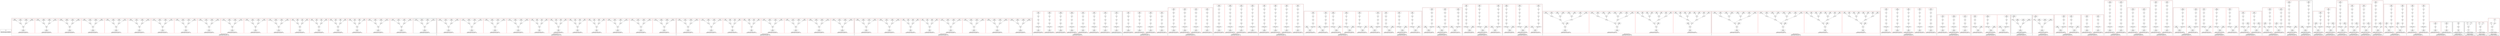 strict digraph {
rankdir=BT
subgraph {
Stats [shape=plaintext]
cluster=true
label="Total loads executed: 4636245852\nTotal stores executed: 3984042872"
}
subgraph {
subgraph {
"0_0_578" [label="FAdd"]
"0_0_577" [label="Load\n38400256"]
"0_0_578" -> "0_0_577"
"0_0_592" [label="FAdd"]
"0_0_561" [label="FAdd"]
"0_0_592" -> "0_0_561"
"0_0_558" [label="Load\n38400256"]
"0_0_561" -> "0_0_558"
"0_0_560" [label="Load\n38400256"]
"0_0_561" -> "0_0_560"
"0_0_575" [label="Load\n38400256"]
"0_0_578" -> "0_0_575"
"0_0_592" -> "0_0_578"
{
rank=min
"0_0_593" [label="Store\n38400256"]
}
"0_0_593" -> "0_0_592"
cluster=true
label="Dynamic executions: 38400256\nCaptured memory operations: 2.2%"
}
subgraph {
"0_1_947" [label="FAdd"]
"0_1_917" [label="FAdd"]
"0_1_947" -> "0_1_917"
"0_1_916" [label="Load\n38400512"]
"0_1_917" -> "0_1_916"
"0_1_933" [label="FAdd"]
"0_1_932" [label="Load\n38400512"]
"0_1_933" -> "0_1_932"
"0_1_930" [label="Load\n38400512"]
"0_1_933" -> "0_1_930"
{
rank=min
"0_1_948" [label="Store\n38400512"]
}
"0_1_948" -> "0_1_947"
"0_1_914" [label="Load\n38400512"]
"0_1_917" -> "0_1_914"
"0_1_947" -> "0_1_933"
cluster=true
label="Dynamic executions: 38400512\nCaptured memory operations: 2.2%"
color=red
}
subgraph {
"0_2_949" [label="FAdd"]
"0_2_926" [label="FAdd"]
"0_2_949" -> "0_2_926"
"0_2_944" [label="FAdd"]
"0_2_943" [label="Load\n38400512"]
"0_2_944" -> "0_2_943"
{
rank=min
"0_2_950" [label="Store\n38400512"]
}
"0_2_950" -> "0_2_949"
"0_2_925" [label="Load\n38400512"]
"0_2_926" -> "0_2_925"
"0_2_949" -> "0_2_944"
"0_2_920" [label="Load\n38400512"]
"0_2_926" -> "0_2_920"
"0_2_938" [label="Load\n38400512"]
"0_2_944" -> "0_2_938"
cluster=true
label="Dynamic executions: 38400512\nCaptured memory operations: 2.2%"
color=red
}
subgraph {
"0_3_1007" [label="FAdd"]
"0_3_1006" [label="Load\n300003"]
"0_3_1007" -> "0_3_1006"
"0_3_995" [label="FAdd"]
"0_3_992" [label="Load\n300003"]
"0_3_995" -> "0_3_992"
{
rank=min
"0_3_1016" [label="Store\n300003"]
}
"0_3_1015" [label="FAdd"]
"0_3_1016" -> "0_3_1015"
"0_3_1004" [label="Load\n300003"]
"0_3_1007" -> "0_3_1004"
"0_3_1015" -> "0_3_1007"
"0_3_1015" -> "0_3_995"
"0_3_994" [label="Load\n300003"]
"0_3_995" -> "0_3_994"
cluster=true
label="Dynamic executions: 300003\nCaptured memory operations: 0.0%"
color=red
}
subgraph {
"0_4_1017" [label="FAdd"]
"0_4_1000" [label="FAdd"]
"0_4_1017" -> "0_4_1000"
"0_4_999" [label="Load\n300003"]
"0_4_1000" -> "0_4_999"
"0_4_997" [label="Load\n300003"]
"0_4_1000" -> "0_4_997"
{
rank=min
"0_4_1018" [label="Store\n300003"]
}
"0_4_1018" -> "0_4_1017"
"0_4_1012" [label="FAdd"]
"0_4_1009" [label="Load\n300003"]
"0_4_1012" -> "0_4_1009"
"0_4_1011" [label="Load\n300003"]
"0_4_1012" -> "0_4_1011"
"0_4_1017" -> "0_4_1012"
cluster=true
label="Dynamic executions: 300003\nCaptured memory operations: 0.0%"
color=red
}
subgraph {
"0_5_1057" [label="FAdd"]
"0_5_1049" [label="FAdd"]
"0_5_1057" -> "0_5_1049"
"0_5_1037" [label="FAdd"]
"0_5_1036" [label="Load\n300003"]
"0_5_1037" -> "0_5_1036"
"0_5_1057" -> "0_5_1037"
"0_5_1034" [label="Load\n300003"]
"0_5_1037" -> "0_5_1034"
"0_5_1046" [label="Load\n300003"]
"0_5_1049" -> "0_5_1046"
"0_5_1048" [label="Load\n300003"]
"0_5_1049" -> "0_5_1048"
{
rank=min
"0_5_1058" [label="Store\n300003"]
}
"0_5_1058" -> "0_5_1057"
cluster=true
label="Dynamic executions: 300003\nCaptured memory operations: 0.0%"
color=red
}
subgraph {
"0_6_1054" [label="FAdd"]
"0_6_1051" [label="Load\n300003"]
"0_6_1054" -> "0_6_1051"
"0_6_1059" [label="FAdd"]
"0_6_1059" -> "0_6_1054"
"0_6_1042" [label="FAdd"]
"0_6_1039" [label="Load\n300003"]
"0_6_1042" -> "0_6_1039"
{
rank=min
"0_6_1060" [label="Store\n300003"]
}
"0_6_1060" -> "0_6_1059"
"0_6_1059" -> "0_6_1042"
"0_6_1041" [label="Load\n300003"]
"0_6_1042" -> "0_6_1041"
"0_6_1053" [label="Load\n300003"]
"0_6_1054" -> "0_6_1053"
cluster=true
label="Dynamic executions: 300003\nCaptured memory operations: 0.0%"
color=red
}
subgraph {
"0_7_1135" [label="FAdd"]
"0_7_1109" [label="FAdd"]
"0_7_1135" -> "0_7_1109"
"0_7_1125" [label="FAdd"]
"0_7_1121" [label="Load\n38100381"]
"0_7_1125" -> "0_7_1121"
"0_7_1124" [label="Load\n38100381"]
"0_7_1125" -> "0_7_1124"
"0_7_1135" -> "0_7_1125"
{
rank=min
"0_7_1136" [label="Store\n38100381"]
}
"0_7_1136" -> "0_7_1135"
"0_7_1105" [label="Load\n38100381"]
"0_7_1109" -> "0_7_1105"
"0_7_1108" [label="Load\n38100381"]
"0_7_1109" -> "0_7_1108"
cluster=true
label="Dynamic executions: 38100381\nCaptured memory operations: 2.2%"
color=red
}
subgraph {
{
rank=min
"0_8_1138" [label="Store\n38100381"]
}
"0_8_1137" [label="FAdd"]
"0_8_1138" -> "0_8_1137"
"0_8_1116" [label="FAdd"]
"0_8_1112" [label="Load\n38100381"]
"0_8_1116" -> "0_8_1112"
"0_8_1132" [label="FAdd"]
"0_8_1137" -> "0_8_1132"
"0_8_1128" [label="Load\n38100381"]
"0_8_1132" -> "0_8_1128"
"0_8_1115" [label="Load\n38100381"]
"0_8_1116" -> "0_8_1115"
"0_8_1137" -> "0_8_1116"
"0_8_1131" [label="Load\n38100381"]
"0_8_1132" -> "0_8_1131"
cluster=true
label="Dynamic executions: 38100381\nCaptured memory operations: 2.2%"
color=red
}
subgraph {
"0_9_1182" [label="FAdd"]
"0_9_1178" [label="Load\n38100381"]
"0_9_1182" -> "0_9_1178"
"0_9_1181" [label="Load\n38100381"]
"0_9_1182" -> "0_9_1181"
"0_9_1208" [label="FAdd"]
"0_9_1208" -> "0_9_1182"
"0_9_1198" [label="FAdd"]
"0_9_1197" [label="Load\n38100381"]
"0_9_1198" -> "0_9_1197"
"0_9_1208" -> "0_9_1198"
{
rank=min
"0_9_1209" [label="Store\n38100381"]
}
"0_9_1209" -> "0_9_1208"
"0_9_1194" [label="Load\n38100381"]
"0_9_1198" -> "0_9_1194"
cluster=true
label="Dynamic executions: 38100381\nCaptured memory operations: 2.2%"
color=red
}
subgraph {
"0_10_1189" [label="FAdd"]
"0_10_1188" [label="Load\n38100381"]
"0_10_1189" -> "0_10_1188"
"0_10_1185" [label="Load\n38100381"]
"0_10_1189" -> "0_10_1185"
"0_10_1205" [label="FAdd"]
"0_10_1201" [label="Load\n38100381"]
"0_10_1205" -> "0_10_1201"
"0_10_1210" [label="FAdd"]
"0_10_1210" -> "0_10_1205"
{
rank=min
"0_10_1211" [label="Store\n38100381"]
}
"0_10_1211" -> "0_10_1210"
"0_10_1204" [label="Load\n38100381"]
"0_10_1205" -> "0_10_1204"
"0_10_1210" -> "0_10_1189"
cluster=true
label="Dynamic executions: 38100381\nCaptured memory operations: 2.2%"
color=red
}
subgraph {
"0_11_1282" [label="FAdd"]
"0_11_1272" [label="FAdd"]
"0_11_1282" -> "0_11_1272"
"0_11_1269" [label="Load\n25200252"]
"0_11_1272" -> "0_11_1269"
"0_11_1258" [label="FAdd"]
"0_11_1257" [label="Load\n25200252"]
"0_11_1258" -> "0_11_1257"
"0_11_1282" -> "0_11_1258"
"0_11_1271" [label="Load\n25200252"]
"0_11_1272" -> "0_11_1271"
"0_11_1255" [label="Load\n25200252"]
"0_11_1258" -> "0_11_1255"
{
rank=min
"0_11_1283" [label="Store\n25200252"]
}
"0_11_1283" -> "0_11_1282"
cluster=true
label="Dynamic executions: 25200252\nCaptured memory operations: 1.4%"
color=red
}
subgraph {
{
rank=min
"0_12_1285" [label="Store\n25200252"]
}
"0_12_1284" [label="FAdd"]
"0_12_1285" -> "0_12_1284"
"0_12_1279" [label="FAdd"]
"0_12_1275" [label="Load\n25200252"]
"0_12_1279" -> "0_12_1275"
"0_12_1278" [label="Load\n25200252"]
"0_12_1279" -> "0_12_1278"
"0_12_1284" -> "0_12_1279"
"0_12_1265" [label="FAdd"]
"0_12_1264" [label="Load\n25200252"]
"0_12_1265" -> "0_12_1264"
"0_12_1261" [label="Load\n25200252"]
"0_12_1265" -> "0_12_1261"
"0_12_1284" -> "0_12_1265"
cluster=true
label="Dynamic executions: 25200252\nCaptured memory operations: 1.4%"
color=red
}
subgraph {
{
rank=min
"0_13_1345" [label="Store\n25200252"]
}
"0_13_1344" [label="FAdd"]
"0_13_1345" -> "0_13_1344"
"0_13_1334" [label="FAdd"]
"0_13_1331" [label="Load\n25200252"]
"0_13_1334" -> "0_13_1331"
"0_13_1344" -> "0_13_1334"
"0_13_1320" [label="FAdd"]
"0_13_1319" [label="Load\n25200252"]
"0_13_1320" -> "0_13_1319"
"0_13_1333" [label="Load\n25200252"]
"0_13_1334" -> "0_13_1333"
"0_13_1344" -> "0_13_1320"
"0_13_1317" [label="Load\n25200252"]
"0_13_1320" -> "0_13_1317"
cluster=true
label="Dynamic executions: 25200252\nCaptured memory operations: 1.4%"
color=red
}
subgraph {
"0_14_1341" [label="FAdd"]
"0_14_1340" [label="Load\n25200252"]
"0_14_1341" -> "0_14_1340"
"0_14_1327" [label="FAdd"]
"0_14_1323" [label="Load\n25200252"]
"0_14_1327" -> "0_14_1323"
"0_14_1326" [label="Load\n25200252"]
"0_14_1327" -> "0_14_1326"
"0_14_1346" [label="FAdd"]
"0_14_1346" -> "0_14_1327"
{
rank=min
"0_14_1347" [label="Store\n25200252"]
}
"0_14_1347" -> "0_14_1346"
"0_14_1337" [label="Load\n25200252"]
"0_14_1341" -> "0_14_1337"
"0_14_1346" -> "0_14_1341"
cluster=true
label="Dynamic executions: 25200252\nCaptured memory operations: 1.4%"
color=red
}
subgraph {
"0_15_1437" [label="FAdd"]
"0_15_1434" [label="Load\n90000900"]
"0_15_1437" -> "0_15_1434"
{
rank=min
"0_15_1448" [label="Store\n90000900"]
}
"0_15_1447" [label="FAdd"]
"0_15_1448" -> "0_15_1447"
"0_15_1436" [label="Load\n90000900"]
"0_15_1437" -> "0_15_1436"
"0_15_1423" [label="FAdd"]
"0_15_1422" [label="Load\n90000900"]
"0_15_1423" -> "0_15_1422"
"0_15_1420" [label="Load\n90000900"]
"0_15_1423" -> "0_15_1420"
"0_15_1447" -> "0_15_1437"
"0_15_1447" -> "0_15_1423"
cluster=true
label="Dynamic executions: 90000900\nCaptured memory operations: 5.2%"
color=red
}
subgraph {
"0_16_1444" [label="FAdd"]
"0_16_1443" [label="Load\n90000900"]
"0_16_1444" -> "0_16_1443"
"0_16_1449" [label="FAdd"]
"0_16_1430" [label="FAdd"]
"0_16_1449" -> "0_16_1430"
"0_16_1429" [label="Load\n90000900"]
"0_16_1430" -> "0_16_1429"
{
rank=min
"0_16_1450" [label="Store\n90000900"]
}
"0_16_1450" -> "0_16_1449"
"0_16_1449" -> "0_16_1444"
"0_16_1440" [label="Load\n90000900"]
"0_16_1444" -> "0_16_1440"
"0_16_1426" [label="Load\n90000900"]
"0_16_1430" -> "0_16_1426"
cluster=true
label="Dynamic executions: 90000900\nCaptured memory operations: 5.2%"
color=red
}
subgraph {
"0_17_1504" [label="FAdd"]
"0_17_1503" [label="Load\n90000900"]
"0_17_1504" -> "0_17_1503"
"0_17_1530" [label="FAdd"]
"0_17_1530" -> "0_17_1504"
{
rank=min
"0_17_1531" [label="Store\n90000900"]
}
"0_17_1531" -> "0_17_1530"
"0_17_1520" [label="FAdd"]
"0_17_1517" [label="Load\n90000900"]
"0_17_1520" -> "0_17_1517"
"0_17_1519" [label="Load\n90000900"]
"0_17_1520" -> "0_17_1519"
"0_17_1530" -> "0_17_1520"
"0_17_1501" [label="Load\n90000900"]
"0_17_1504" -> "0_17_1501"
cluster=true
label="Dynamic executions: 90000900\nCaptured memory operations: 5.2%"
color=red
}
subgraph {
"0_18_1513" [label="FAdd"]
"0_18_1512" [label="Load\n90000900"]
"0_18_1513" -> "0_18_1512"
"0_18_1532" [label="FAdd"]
"0_18_1532" -> "0_18_1513"
{
rank=min
"0_18_1533" [label="Store\n90000900"]
}
"0_18_1533" -> "0_18_1532"
"0_18_1527" [label="FAdd"]
"0_18_1526" [label="Load\n90000900"]
"0_18_1527" -> "0_18_1526"
"0_18_1532" -> "0_18_1527"
"0_18_1509" [label="Load\n90000900"]
"0_18_1513" -> "0_18_1509"
"0_18_1523" [label="Load\n90000900"]
"0_18_1527" -> "0_18_1523"
cluster=true
label="Dynamic executions: 90000900\nCaptured memory operations: 5.2%"
color=red
}
cluster=true
label="Static occurrences: 19\nDynamic executions: 729607424\nCaptured memory operations: 42.3%"
}
subgraph {
subgraph {
"1_0_596" [label="FSub"]
"1_0_561" [label="FAdd"]
"1_0_596" -> "1_0_561"
"1_0_578" [label="FAdd"]
"1_0_577" [label="Load\n38400256"]
"1_0_578" -> "1_0_577"
"1_0_558" [label="Load\n38400256"]
"1_0_561" -> "1_0_558"
"1_0_560" [label="Load\n38400256"]
"1_0_561" -> "1_0_560"
"1_0_596" -> "1_0_578"
"1_0_575" [label="Load\n38400256"]
"1_0_578" -> "1_0_575"
{
rank=min
"1_0_597" [label="Store\n38400256"]
}
"1_0_597" -> "1_0_596"
cluster=true
label="Dynamic executions: 38400256\nCaptured memory operations: 2.2%"
color=red
}
subgraph {
"1_1_917" [label="FAdd"]
"1_1_916" [label="Load\n38400512"]
"1_1_917" -> "1_1_916"
"1_1_933" [label="FAdd"]
"1_1_932" [label="Load\n38400512"]
"1_1_933" -> "1_1_932"
"1_1_951" [label="FSub"]
"1_1_951" -> "1_1_917"
"1_1_930" [label="Load\n38400512"]
"1_1_933" -> "1_1_930"
{
rank=min
"1_1_952" [label="Store\n38400512"]
}
"1_1_952" -> "1_1_951"
"1_1_951" -> "1_1_933"
"1_1_914" [label="Load\n38400512"]
"1_1_917" -> "1_1_914"
cluster=true
label="Dynamic executions: 38400512\nCaptured memory operations: 2.2%"
color=red
}
subgraph {
"1_2_944" [label="FAdd"]
"1_2_943" [label="Load\n38400512"]
"1_2_944" -> "1_2_943"
"1_2_953" [label="FSub"]
"1_2_953" -> "1_2_944"
"1_2_926" [label="FAdd"]
"1_2_953" -> "1_2_926"
"1_2_925" [label="Load\n38400512"]
"1_2_926" -> "1_2_925"
"1_2_920" [label="Load\n38400512"]
"1_2_926" -> "1_2_920"
{
rank=min
"1_2_954" [label="Store\n38400512"]
}
"1_2_954" -> "1_2_953"
"1_2_938" [label="Load\n38400512"]
"1_2_944" -> "1_2_938"
cluster=true
label="Dynamic executions: 38400512\nCaptured memory operations: 2.2%"
color=red
}
subgraph {
"1_3_1007" [label="FAdd"]
"1_3_1006" [label="Load\n300003"]
"1_3_1007" -> "1_3_1006"
"1_3_1019" [label="FSub"]
"1_3_1019" -> "1_3_1007"
"1_3_995" [label="FAdd"]
"1_3_1019" -> "1_3_995"
"1_3_992" [label="Load\n300003"]
"1_3_995" -> "1_3_992"
"1_3_1004" [label="Load\n300003"]
"1_3_1007" -> "1_3_1004"
{
rank=min
"1_3_1020" [label="Store\n300003"]
}
"1_3_1020" -> "1_3_1019"
"1_3_994" [label="Load\n300003"]
"1_3_995" -> "1_3_994"
cluster=true
label="Dynamic executions: 300003\nCaptured memory operations: 0.0%"
color=red
}
subgraph {
{
rank=min
"1_4_1022" [label="Store\n300003"]
}
"1_4_1021" [label="FSub"]
"1_4_1022" -> "1_4_1021"
"1_4_1000" [label="FAdd"]
"1_4_999" [label="Load\n300003"]
"1_4_1000" -> "1_4_999"
"1_4_997" [label="Load\n300003"]
"1_4_1000" -> "1_4_997"
"1_4_1012" [label="FAdd"]
"1_4_1009" [label="Load\n300003"]
"1_4_1012" -> "1_4_1009"
"1_4_1011" [label="Load\n300003"]
"1_4_1012" -> "1_4_1011"
"1_4_1021" -> "1_4_1000"
"1_4_1021" -> "1_4_1012"
cluster=true
label="Dynamic executions: 300003\nCaptured memory operations: 0.0%"
color=red
}
subgraph {
"1_5_1054" [label="FAdd"]
"1_5_1051" [label="Load\n300003"]
"1_5_1054" -> "1_5_1051"
"1_5_1061" [label="FSub"]
"1_5_1061" -> "1_5_1054"
{
rank=min
"1_5_1062" [label="Store\n300003"]
}
"1_5_1062" -> "1_5_1061"
"1_5_1042" [label="FAdd"]
"1_5_1039" [label="Load\n300003"]
"1_5_1042" -> "1_5_1039"
"1_5_1061" -> "1_5_1042"
"1_5_1041" [label="Load\n300003"]
"1_5_1042" -> "1_5_1041"
"1_5_1053" [label="Load\n300003"]
"1_5_1054" -> "1_5_1053"
cluster=true
label="Dynamic executions: 300003\nCaptured memory operations: 0.0%"
color=red
}
subgraph {
"1_6_1063" [label="FSub"]
"1_6_1049" [label="FAdd"]
"1_6_1063" -> "1_6_1049"
"1_6_1037" [label="FAdd"]
"1_6_1036" [label="Load\n300003"]
"1_6_1037" -> "1_6_1036"
"1_6_1034" [label="Load\n300003"]
"1_6_1037" -> "1_6_1034"
"1_6_1046" [label="Load\n300003"]
"1_6_1049" -> "1_6_1046"
"1_6_1048" [label="Load\n300003"]
"1_6_1049" -> "1_6_1048"
{
rank=min
"1_6_1064" [label="Store\n300003"]
}
"1_6_1064" -> "1_6_1063"
"1_6_1063" -> "1_6_1037"
cluster=true
label="Dynamic executions: 300003\nCaptured memory operations: 0.0%"
color=red
}
subgraph {
{
rank=min
"1_7_1287" [label="Store\n25200252"]
}
"1_7_1286" [label="FSub"]
"1_7_1287" -> "1_7_1286"
"1_7_1272" [label="FAdd"]
"1_7_1286" -> "1_7_1272"
"1_7_1269" [label="Load\n25200252"]
"1_7_1272" -> "1_7_1269"
"1_7_1258" [label="FAdd"]
"1_7_1257" [label="Load\n25200252"]
"1_7_1258" -> "1_7_1257"
"1_7_1286" -> "1_7_1258"
"1_7_1255" [label="Load\n25200252"]
"1_7_1258" -> "1_7_1255"
"1_7_1271" [label="Load\n25200252"]
"1_7_1272" -> "1_7_1271"
cluster=true
label="Dynamic executions: 25200252\nCaptured memory operations: 1.4%"
color=red
}
subgraph {
"1_8_1279" [label="FAdd"]
"1_8_1275" [label="Load\n25200252"]
"1_8_1279" -> "1_8_1275"
"1_8_1278" [label="Load\n25200252"]
"1_8_1279" -> "1_8_1278"
"1_8_1288" [label="FSub"]
"1_8_1288" -> "1_8_1279"
"1_8_1265" [label="FAdd"]
"1_8_1288" -> "1_8_1265"
"1_8_1264" [label="Load\n25200252"]
"1_8_1265" -> "1_8_1264"
"1_8_1261" [label="Load\n25200252"]
"1_8_1265" -> "1_8_1261"
{
rank=min
"1_8_1289" [label="Store\n25200252"]
}
"1_8_1289" -> "1_8_1288"
cluster=true
label="Dynamic executions: 25200252\nCaptured memory operations: 1.4%"
color=red
}
subgraph {
"1_9_1341" [label="FAdd"]
"1_9_1340" [label="Load\n25200252"]
"1_9_1341" -> "1_9_1340"
"1_9_1348" [label="FSub"]
"1_9_1327" [label="FAdd"]
"1_9_1348" -> "1_9_1327"
{
rank=min
"1_9_1349" [label="Store\n25200252"]
}
"1_9_1349" -> "1_9_1348"
"1_9_1323" [label="Load\n25200252"]
"1_9_1327" -> "1_9_1323"
"1_9_1326" [label="Load\n25200252"]
"1_9_1327" -> "1_9_1326"
"1_9_1348" -> "1_9_1341"
"1_9_1337" [label="Load\n25200252"]
"1_9_1341" -> "1_9_1337"
cluster=true
label="Dynamic executions: 25200252\nCaptured memory operations: 1.4%"
color=red
}
subgraph {
"1_10_1350" [label="FSub"]
"1_10_1320" [label="FAdd"]
"1_10_1350" -> "1_10_1320"
"1_10_1334" [label="FAdd"]
"1_10_1331" [label="Load\n25200252"]
"1_10_1334" -> "1_10_1331"
{
rank=min
"1_10_1351" [label="Store\n25200252"]
}
"1_10_1351" -> "1_10_1350"
"1_10_1319" [label="Load\n25200252"]
"1_10_1320" -> "1_10_1319"
"1_10_1350" -> "1_10_1334"
"1_10_1333" [label="Load\n25200252"]
"1_10_1334" -> "1_10_1333"
"1_10_1317" [label="Load\n25200252"]
"1_10_1320" -> "1_10_1317"
cluster=true
label="Dynamic executions: 25200252\nCaptured memory operations: 1.4%"
color=red
}
cluster=true
label="Static occurrences: 11\nDynamic executions: 217202300\nCaptured memory operations: 12.5%"
}
subgraph {
subgraph {
"2_0_604" [label="FAdd"]
"2_0_572" [label="FSub"]
"2_0_604" -> "2_0_572"
"2_0_591" [label="FSub"]
"2_0_588" [label="Load\n38400256"]
"2_0_591" -> "2_0_588"
{
rank=min
"2_0_605" [label="Store\n38400256"]
}
"2_0_605" -> "2_0_604"
"2_0_604" -> "2_0_591"
"2_0_583" [label="Load\n38400256"]
"2_0_591" -> "2_0_583"
"2_0_558" [label="Load\n38400256"]
"2_0_572" -> "2_0_558"
"2_0_560" [label="Load\n38400256"]
"2_0_572" -> "2_0_560"
cluster=true
label="Dynamic executions: 38400256\nCaptured memory operations: 2.2%"
color=red
}
subgraph {
"2_1_573" [label="FSub"]
"2_1_570" [label="Load\n38400256"]
"2_1_573" -> "2_1_570"
"2_1_606" [label="FAdd"]
"2_1_606" -> "2_1_573"
"2_1_590" [label="FSub"]
"2_1_575" [label="Load\n38400256"]
"2_1_590" -> "2_1_575"
"2_1_564" [label="Load\n38400256"]
"2_1_573" -> "2_1_564"
{
rank=min
"2_1_607" [label="Store\n38400256"]
}
"2_1_607" -> "2_1_606"
"2_1_606" -> "2_1_590"
"2_1_577" [label="Load\n38400256"]
"2_1_590" -> "2_1_577"
cluster=true
label="Dynamic executions: 38400256\nCaptured memory operations: 2.2%"
color=red
}
subgraph {
"2_2_928" [label="FSub"]
"2_2_920" [label="Load\n38400512"]
"2_2_928" -> "2_2_920"
"2_2_957" [label="FAdd"]
"2_2_945" [label="FSub"]
"2_2_957" -> "2_2_945"
{
rank=min
"2_2_958" [label="Store\n38400512"]
}
"2_2_958" -> "2_2_957"
"2_2_932" [label="Load\n38400512"]
"2_2_945" -> "2_2_932"
"2_2_957" -> "2_2_928"
"2_2_930" [label="Load\n38400512"]
"2_2_945" -> "2_2_930"
"2_2_925" [label="Load\n38400512"]
"2_2_928" -> "2_2_925"
cluster=true
label="Dynamic executions: 38400512\nCaptured memory operations: 2.2%"
color=red
}
subgraph {
{
rank=min
"2_3_960" [label="Store\n38400512"]
}
"2_3_959" [label="FAdd"]
"2_3_960" -> "2_3_959"
"2_3_927" [label="FSub"]
"2_3_914" [label="Load\n38400512"]
"2_3_927" -> "2_3_914"
"2_3_946" [label="FSub"]
"2_3_938" [label="Load\n38400512"]
"2_3_946" -> "2_3_938"
"2_3_959" -> "2_3_946"
"2_3_943" [label="Load\n38400512"]
"2_3_946" -> "2_3_943"
"2_3_959" -> "2_3_927"
"2_3_916" [label="Load\n38400512"]
"2_3_927" -> "2_3_916"
cluster=true
label="Dynamic executions: 38400512\nCaptured memory operations: 2.2%"
color=red
}
subgraph {
"2_4_1002" [label="FSub"]
"2_4_997" [label="Load\n300003"]
"2_4_1002" -> "2_4_997"
{
rank=min
"2_4_1026" [label="Store\n300003"]
}
"2_4_1025" [label="FAdd"]
"2_4_1026" -> "2_4_1025"
"2_4_1025" -> "2_4_1002"
"2_4_999" [label="Load\n300003"]
"2_4_1002" -> "2_4_999"
"2_4_1013" [label="FSub"]
"2_4_1025" -> "2_4_1013"
"2_4_1006" [label="Load\n300003"]
"2_4_1013" -> "2_4_1006"
"2_4_1004" [label="Load\n300003"]
"2_4_1013" -> "2_4_1004"
cluster=true
label="Dynamic executions: 300003\nCaptured memory operations: 0.0%"
color=red
}
subgraph {
{
rank=min
"2_5_1028" [label="Store\n300003"]
}
"2_5_1027" [label="FAdd"]
"2_5_1028" -> "2_5_1027"
"2_5_1014" [label="FSub"]
"2_5_1009" [label="Load\n300003"]
"2_5_1014" -> "2_5_1009"
"2_5_1001" [label="FSub"]
"2_5_992" [label="Load\n300003"]
"2_5_1001" -> "2_5_992"
"2_5_1027" -> "2_5_1014"
"2_5_1011" [label="Load\n300003"]
"2_5_1014" -> "2_5_1011"
"2_5_1027" -> "2_5_1001"
"2_5_994" [label="Load\n300003"]
"2_5_1001" -> "2_5_994"
cluster=true
label="Dynamic executions: 300003\nCaptured memory operations: 0.0%"
color=red
}
subgraph {
"2_6_1292" [label="FAdd"]
"2_6_1267" [label="FSub"]
"2_6_1292" -> "2_6_1267"
"2_6_1280" [label="FSub"]
"2_6_1292" -> "2_6_1280"
"2_6_1271" [label="Load\n25200252"]
"2_6_1280" -> "2_6_1271"
"2_6_1261" [label="Load\n25200252"]
"2_6_1267" -> "2_6_1261"
{
rank=min
"2_6_1293" [label="Store\n25200252"]
}
"2_6_1293" -> "2_6_1292"
"2_6_1264" [label="Load\n25200252"]
"2_6_1267" -> "2_6_1264"
"2_6_1269" [label="Load\n25200252"]
"2_6_1280" -> "2_6_1269"
cluster=true
label="Dynamic executions: 25200252\nCaptured memory operations: 1.4%"
color=red
}
subgraph {
"2_7_1294" [label="FAdd"]
"2_7_1266" [label="FSub"]
"2_7_1294" -> "2_7_1266"
"2_7_1281" [label="FSub"]
"2_7_1294" -> "2_7_1281"
"2_7_1275" [label="Load\n25200252"]
"2_7_1281" -> "2_7_1275"
"2_7_1278" [label="Load\n25200252"]
"2_7_1281" -> "2_7_1278"
{
rank=min
"2_7_1295" [label="Store\n25200252"]
}
"2_7_1295" -> "2_7_1294"
"2_7_1255" [label="Load\n25200252"]
"2_7_1266" -> "2_7_1255"
"2_7_1257" [label="Load\n25200252"]
"2_7_1266" -> "2_7_1257"
cluster=true
label="Dynamic executions: 25200252\nCaptured memory operations: 1.4%"
color=red
}
cluster=true
label="Static occurrences: 8\nDynamic executions: 204602046\nCaptured memory operations: 11.8%"
}
subgraph {
subgraph {
"3_0_591" [label="FSub"]
"3_0_588" [label="Load\n38400256"]
"3_0_591" -> "3_0_588"
{
rank=min
"3_0_601" [label="Store\n38400256"]
}
"3_0_600" [label="FSub"]
"3_0_601" -> "3_0_600"
"3_0_583" [label="Load\n38400256"]
"3_0_591" -> "3_0_583"
"3_0_572" [label="FSub"]
"3_0_558" [label="Load\n38400256"]
"3_0_572" -> "3_0_558"
"3_0_600" -> "3_0_591"
"3_0_600" -> "3_0_572"
"3_0_560" [label="Load\n38400256"]
"3_0_572" -> "3_0_560"
cluster=true
label="Dynamic executions: 38400256\nCaptured memory operations: 2.2%"
color=red
}
subgraph {
"3_1_573" [label="FSub"]
"3_1_570" [label="Load\n38400256"]
"3_1_573" -> "3_1_570"
"3_1_590" [label="FSub"]
"3_1_575" [label="Load\n38400256"]
"3_1_590" -> "3_1_575"
"3_1_564" [label="Load\n38400256"]
"3_1_573" -> "3_1_564"
"3_1_602" [label="FSub"]
"3_1_602" -> "3_1_573"
"3_1_577" [label="Load\n38400256"]
"3_1_590" -> "3_1_577"
{
rank=min
"3_1_603" [label="Store\n38400256"]
}
"3_1_603" -> "3_1_602"
"3_1_602" -> "3_1_590"
cluster=true
label="Dynamic executions: 38400256\nCaptured memory operations: 2.2%"
color=red
}
subgraph {
{
rank=min
"3_2_956" [label="Store\n38400512"]
}
"3_2_955" [label="FSub"]
"3_2_956" -> "3_2_955"
"3_2_927" [label="FSub"]
"3_2_955" -> "3_2_927"
"3_2_914" [label="Load\n38400512"]
"3_2_927" -> "3_2_914"
"3_2_946" [label="FSub"]
"3_2_938" [label="Load\n38400512"]
"3_2_946" -> "3_2_938"
"3_2_943" [label="Load\n38400512"]
"3_2_946" -> "3_2_943"
"3_2_955" -> "3_2_946"
"3_2_916" [label="Load\n38400512"]
"3_2_927" -> "3_2_916"
cluster=true
label="Dynamic executions: 38400512\nCaptured memory operations: 2.2%"
color=red
}
subgraph {
"3_3_928" [label="FSub"]
"3_3_920" [label="Load\n38400512"]
"3_3_928" -> "3_3_920"
{
rank=min
"3_3_962" [label="Store\n38400512"]
}
"3_3_961" [label="FSub"]
"3_3_962" -> "3_3_961"
"3_3_945" [label="FSub"]
"3_3_961" -> "3_3_945"
"3_3_932" [label="Load\n38400512"]
"3_3_945" -> "3_3_932"
"3_3_961" -> "3_3_928"
"3_3_930" [label="Load\n38400512"]
"3_3_945" -> "3_3_930"
"3_3_925" [label="Load\n38400512"]
"3_3_928" -> "3_3_925"
cluster=true
label="Dynamic executions: 38400512\nCaptured memory operations: 2.2%"
color=red
}
subgraph {
"3_4_1014" [label="FSub"]
"3_4_1009" [label="Load\n300003"]
"3_4_1014" -> "3_4_1009"
"3_4_1001" [label="FSub"]
"3_4_992" [label="Load\n300003"]
"3_4_1001" -> "3_4_992"
"3_4_1023" [label="FSub"]
"3_4_1023" -> "3_4_1001"
"3_4_1023" -> "3_4_1014"
"3_4_1011" [label="Load\n300003"]
"3_4_1014" -> "3_4_1011"
{
rank=min
"3_4_1024" [label="Store\n300003"]
}
"3_4_1024" -> "3_4_1023"
"3_4_994" [label="Load\n300003"]
"3_4_1001" -> "3_4_994"
cluster=true
label="Dynamic executions: 300003\nCaptured memory operations: 0.0%"
color=red
}
subgraph {
"3_5_1002" [label="FSub"]
"3_5_997" [label="Load\n300003"]
"3_5_1002" -> "3_5_997"
"3_5_999" [label="Load\n300003"]
"3_5_1002" -> "3_5_999"
{
rank=min
"3_5_1030" [label="Store\n300003"]
}
"3_5_1029" [label="FSub"]
"3_5_1030" -> "3_5_1029"
"3_5_1013" [label="FSub"]
"3_5_1006" [label="Load\n300003"]
"3_5_1013" -> "3_5_1006"
"3_5_1029" -> "3_5_1013"
"3_5_1029" -> "3_5_1002"
"3_5_1004" [label="Load\n300003"]
"3_5_1013" -> "3_5_1004"
cluster=true
label="Dynamic executions: 300003\nCaptured memory operations: 0.0%"
color=red
}
subgraph {
"3_6_1290" [label="FSub"]
"3_6_1266" [label="FSub"]
"3_6_1290" -> "3_6_1266"
"3_6_1281" [label="FSub"]
"3_6_1275" [label="Load\n25200252"]
"3_6_1281" -> "3_6_1275"
"3_6_1278" [label="Load\n25200252"]
"3_6_1281" -> "3_6_1278"
"3_6_1290" -> "3_6_1281"
{
rank=min
"3_6_1291" [label="Store\n25200252"]
}
"3_6_1291" -> "3_6_1290"
"3_6_1255" [label="Load\n25200252"]
"3_6_1266" -> "3_6_1255"
"3_6_1257" [label="Load\n25200252"]
"3_6_1266" -> "3_6_1257"
cluster=true
label="Dynamic executions: 25200252\nCaptured memory operations: 1.4%"
color=red
}
subgraph {
"3_7_1280" [label="FSub"]
"3_7_1271" [label="Load\n25200252"]
"3_7_1280" -> "3_7_1271"
"3_7_1296" [label="FSub"]
"3_7_1267" [label="FSub"]
"3_7_1296" -> "3_7_1267"
"3_7_1261" [label="Load\n25200252"]
"3_7_1267" -> "3_7_1261"
"3_7_1296" -> "3_7_1280"
"3_7_1264" [label="Load\n25200252"]
"3_7_1267" -> "3_7_1264"
"3_7_1269" [label="Load\n25200252"]
"3_7_1280" -> "3_7_1269"
{
rank=min
"3_7_1297" [label="Store\n25200252"]
}
"3_7_1297" -> "3_7_1296"
cluster=true
label="Dynamic executions: 25200252\nCaptured memory operations: 1.4%"
color=red
}
cluster=true
label="Static occurrences: 8\nDynamic executions: 204602046\nCaptured memory operations: 11.8%"
}
subgraph {
subgraph {
"4_0_334" [label="SExt"]
"4_0_333" [label="Add"]
"4_0_334" -> "4_0_333"
"4_0_323" [label="Add"]
"4_0_333" -> "4_0_323"
"4_0_335" [label="GetElementPtr"]
"4_0_335" -> "4_0_334"
"4_0_322" [label="Load\n18000120"]
"4_0_323" -> "4_0_322"
{
rank=min
"4_0_336" [label="Load\n18000120"]
}
"4_0_336" -> "4_0_335"
cluster=true
label="Dynamic executions: 18000120\nCaptured memory operations: 0.4%"
}
subgraph {
{
rank=min
"4_1_352" [label="Load\n18000120"]
}
"4_1_351" [label="GetElementPtr"]
"4_1_352" -> "4_1_351"
"4_1_350" [label="SExt"]
"4_1_351" -> "4_1_350"
"4_1_323" [label="Add"]
"4_1_322" [label="Load\n18000120"]
"4_1_323" -> "4_1_322"
"4_1_343" [label="Add"]
"4_1_343" -> "4_1_323"
"4_1_350" -> "4_1_343"
cluster=true
label="Dynamic executions: 18000120\nCaptured memory operations: 0.4%"
color=red
}
subgraph {
"4_2_412" [label="GetElementPtr"]
"4_2_411" [label="SExt"]
"4_2_412" -> "4_2_411"
"4_2_409" [label="Add"]
"4_2_406" [label="Load\n2400016"]
"4_2_409" -> "4_2_406"
"4_2_410" [label="Add"]
"4_2_410" -> "4_2_409"
"4_2_411" -> "4_2_410"
{
rank=min
"4_2_413" [label="Load\n2400016"]
}
"4_2_413" -> "4_2_412"
cluster=true
label="Dynamic executions: 2400016\nCaptured memory operations: 0.0%"
color=red
}
subgraph {
"4_3_409" [label="Add"]
"4_3_406" [label="Load\n2400016"]
"4_3_409" -> "4_3_406"
"4_3_416" [label="Add"]
"4_3_416" -> "4_3_409"
"4_3_418" [label="SExt"]
"4_3_418" -> "4_3_416"
"4_3_419" [label="GetElementPtr"]
"4_3_419" -> "4_3_418"
{
rank=min
"4_3_420" [label="Load\n2400016"]
}
"4_3_420" -> "4_3_419"
cluster=true
label="Dynamic executions: 2400016\nCaptured memory operations: 0.0%"
color=red
}
subgraph {
{
rank=min
"4_4_739" [label="Load\n18000268"]
}
"4_4_738" [label="GetElementPtr"]
"4_4_739" -> "4_4_738"
"4_4_736" [label="Add"]
"4_4_727" [label="Add"]
"4_4_736" -> "4_4_727"
"4_4_737" [label="SExt"]
"4_4_738" -> "4_4_737"
"4_4_737" -> "4_4_736"
"4_4_726" [label="Load\n18000268"]
"4_4_727" -> "4_4_726"
cluster=true
label="Dynamic executions: 18000268\nCaptured memory operations: 0.4%"
color=red
}
subgraph {
"4_5_751" [label="SExt"]
"4_5_745" [label="Add"]
"4_5_751" -> "4_5_745"
{
rank=min
"4_5_753" [label="Load\n18000268"]
}
"4_5_752" [label="GetElementPtr"]
"4_5_753" -> "4_5_752"
"4_5_752" -> "4_5_751"
"4_5_727" [label="Add"]
"4_5_745" -> "4_5_727"
"4_5_726" [label="Load\n18000268"]
"4_5_727" -> "4_5_726"
cluster=true
label="Dynamic executions: 18000268\nCaptured memory operations: 0.4%"
color=red
}
subgraph {
"4_6_811" [label="Add"]
"4_6_806" [label="Add"]
"4_6_811" -> "4_6_806"
"4_6_805" [label="Load\n2400040"]
"4_6_806" -> "4_6_805"
"4_6_812" [label="SExt"]
"4_6_812" -> "4_6_811"
"4_6_813" [label="GetElementPtr"]
"4_6_813" -> "4_6_812"
{
rank=min
"4_6_814" [label="Load\n2400040"]
}
"4_6_814" -> "4_6_813"
cluster=true
label="Dynamic executions: 2400040\nCaptured memory operations: 0.0%"
color=red
}
subgraph {
"4_7_816" [label="GetElementPtr"]
"4_7_815" [label="SExt"]
"4_7_816" -> "4_7_815"
"4_7_807" [label="Add"]
"4_7_806" [label="Add"]
"4_7_807" -> "4_7_806"
"4_7_815" -> "4_7_807"
"4_7_805" [label="Load\n2400040"]
"4_7_806" -> "4_7_805"
{
rank=min
"4_7_817" [label="Load\n2400040"]
}
"4_7_817" -> "4_7_816"
cluster=true
label="Dynamic executions: 2400040\nCaptured memory operations: 0.0%"
color=red
}
cluster=true
label="Static occurrences: 14\nDynamic executions: 81600888\nCaptured memory operations: 1.8%"
}
subgraph {
subgraph {
"5_0_314" [label="SExt"]
"5_0_313" [label="Load\n2250015"]
"5_0_314" -> "5_0_313"
"5_0_327" [label="GetElementPtr"]
"5_0_326" [label="Add"]
"5_0_327" -> "5_0_326"
{
rank=min
"5_0_328" [label="Load\n18000120"]
}
"5_0_328" -> "5_0_327"
"5_0_320" [label="Add"]
"5_0_320" -> "5_0_314"
"5_0_326" -> "5_0_320"
cluster=true
label="Dynamic executions: 18000120\nCaptured memory operations: 0.2%"
color=red
}
subgraph {
"5_1_314" [label="SExt"]
"5_1_313" [label="Load\n2250015"]
"5_1_314" -> "5_1_313"
"5_1_342" [label="Add"]
"5_1_320" [label="Add"]
"5_1_342" -> "5_1_320"
{
rank=min
"5_1_345" [label="Load\n18000120"]
}
"5_1_344" [label="GetElementPtr"]
"5_1_345" -> "5_1_344"
"5_1_320" -> "5_1_314"
"5_1_344" -> "5_1_342"
cluster=true
label="Dynamic executions: 18000120\nCaptured memory operations: 0.2%"
color=red
}
subgraph {
"5_2_718" [label="SExt"]
"5_2_717" [label="Load\n2250037"]
"5_2_718" -> "5_2_717"
"5_2_731" [label="GetElementPtr"]
"5_2_730" [label="Add"]
"5_2_731" -> "5_2_730"
"5_2_724" [label="Add"]
"5_2_730" -> "5_2_724"
"5_2_724" -> "5_2_718"
{
rank=min
"5_2_732" [label="Load\n18000268"]
}
"5_2_732" -> "5_2_731"
cluster=true
label="Dynamic executions: 18000268\nCaptured memory operations: 0.2%"
color=red
}
subgraph {
"5_3_718" [label="SExt"]
"5_3_717" [label="Load\n2250037"]
"5_3_718" -> "5_3_717"
{
rank=min
"5_3_747" [label="Load\n18000268"]
}
"5_3_746" [label="GetElementPtr"]
"5_3_747" -> "5_3_746"
"5_3_724" [label="Add"]
"5_3_724" -> "5_3_718"
"5_3_744" [label="Add"]
"5_3_746" -> "5_3_744"
"5_3_744" -> "5_3_724"
cluster=true
label="Dynamic executions: 18000268\nCaptured memory operations: 0.2%"
color=red
}
cluster=true
label="Static occurrences: 8\nDynamic executions: 72000776\nCaptured memory operations: 0.9%"
}
subgraph {
subgraph {
"6_0_314" [label="SExt"]
"6_0_313" [label="Load\n2250015"]
"6_0_314" -> "6_0_313"
{
rank=min
"6_0_348" [label="Load\n18000120"]
}
"6_0_347" [label="GetElementPtr"]
"6_0_348" -> "6_0_347"
"6_0_342" [label="Add"]
"6_0_320" [label="Add"]
"6_0_342" -> "6_0_320"
"6_0_346" [label="Add"]
"6_0_346" -> "6_0_342"
"6_0_320" -> "6_0_314"
"6_0_347" -> "6_0_346"
cluster=true
label="Dynamic executions: 18000120\nCaptured memory operations: 0.2%"
color=red
}
subgraph {
"6_1_342" [label="Add"]
"6_1_320" [label="Add"]
"6_1_342" -> "6_1_320"
"6_1_364" [label="GetElementPtr"]
"6_1_362" [label="Add"]
"6_1_364" -> "6_1_362"
"6_1_314" [label="SExt"]
"6_1_320" -> "6_1_314"
"6_1_313" [label="Load\n2250015"]
"6_1_314" -> "6_1_313"
{
rank=min
"6_1_365" [label="Load\n18000120"]
}
"6_1_365" -> "6_1_364"
"6_1_362" -> "6_1_342"
cluster=true
label="Dynamic executions: 18000120\nCaptured memory operations: 0.2%"
color=red
}
subgraph {
"6_2_718" [label="SExt"]
"6_2_717" [label="Load\n2250037"]
"6_2_718" -> "6_2_717"
"6_2_749" [label="GetElementPtr"]
"6_2_748" [label="Add"]
"6_2_749" -> "6_2_748"
"6_2_744" [label="Add"]
"6_2_748" -> "6_2_744"
{
rank=min
"6_2_750" [label="Load\n18000268"]
}
"6_2_750" -> "6_2_749"
"6_2_724" [label="Add"]
"6_2_724" -> "6_2_718"
"6_2_744" -> "6_2_724"
cluster=true
label="Dynamic executions: 18000268\nCaptured memory operations: 0.2%"
color=red
}
subgraph {
"6_3_718" [label="SExt"]
"6_3_717" [label="Load\n2250037"]
"6_3_718" -> "6_3_717"
"6_3_764" [label="GetElementPtr"]
"6_3_762" [label="Add"]
"6_3_764" -> "6_3_762"
{
rank=min
"6_3_765" [label="Load\n18000268"]
}
"6_3_765" -> "6_3_764"
"6_3_724" [label="Add"]
"6_3_724" -> "6_3_718"
"6_3_744" [label="Add"]
"6_3_762" -> "6_3_744"
"6_3_744" -> "6_3_724"
cluster=true
label="Dynamic executions: 18000268\nCaptured memory operations: 0.2%"
color=red
}
cluster=true
label="Static occurrences: 6\nDynamic executions: 72000776\nCaptured memory operations: 0.9%"
}
subgraph {
subgraph {
"7_0_375" [label="GetElementPtr"]
"7_0_374" [label="SExt"]
"7_0_375" -> "7_0_374"
"7_0_323" [label="Add"]
"7_0_322" [label="Load\n18000120"]
"7_0_323" -> "7_0_322"
"7_0_343" [label="Add"]
"7_0_343" -> "7_0_323"
"7_0_373" [label="Add"]
"7_0_374" -> "7_0_373"
"7_0_363" [label="Sub"]
"7_0_363" -> "7_0_343"
{
rank=min
"7_0_376" [label="Load\n18000120"]
}
"7_0_376" -> "7_0_375"
"7_0_373" -> "7_0_363"
cluster=true
label="Dynamic executions: 18000120\nCaptured memory operations: 0.4%"
color=red
}
subgraph {
"7_1_323" [label="Add"]
"7_1_322" [label="Load\n18000120"]
"7_1_323" -> "7_1_322"
"7_1_343" [label="Add"]
"7_1_343" -> "7_1_323"
"7_1_390" [label="SExt"]
"7_1_383" [label="Add"]
"7_1_390" -> "7_1_383"
{
rank=min
"7_1_392" [label="Load\n18000120"]
}
"7_1_391" [label="GetElementPtr"]
"7_1_392" -> "7_1_391"
"7_1_363" [label="Sub"]
"7_1_383" -> "7_1_363"
"7_1_363" -> "7_1_343"
"7_1_391" -> "7_1_390"
cluster=true
label="Dynamic executions: 18000120\nCaptured memory operations: 0.4%"
color=red
}
subgraph {
"7_2_773" [label="SExt"]
"7_2_772" [label="Add"]
"7_2_773" -> "7_2_772"
{
rank=min
"7_2_775" [label="Load\n18000268"]
}
"7_2_774" [label="GetElementPtr"]
"7_2_775" -> "7_2_774"
"7_2_763" [label="Sub"]
"7_2_772" -> "7_2_763"
"7_2_745" [label="Add"]
"7_2_763" -> "7_2_745"
"7_2_774" -> "7_2_773"
"7_2_727" [label="Add"]
"7_2_745" -> "7_2_727"
"7_2_726" [label="Load\n18000268"]
"7_2_727" -> "7_2_726"
cluster=true
label="Dynamic executions: 18000268\nCaptured memory operations: 0.4%"
color=red
}
subgraph {
"7_3_781" [label="Add"]
"7_3_763" [label="Sub"]
"7_3_781" -> "7_3_763"
"7_3_787" [label="SExt"]
"7_3_787" -> "7_3_781"
"7_3_745" [label="Add"]
"7_3_763" -> "7_3_745"
"7_3_788" [label="GetElementPtr"]
"7_3_788" -> "7_3_787"
"7_3_727" [label="Add"]
"7_3_745" -> "7_3_727"
{
rank=min
"7_3_789" [label="Load\n18000268"]
}
"7_3_789" -> "7_3_788"
"7_3_726" [label="Load\n18000268"]
"7_3_727" -> "7_3_726"
cluster=true
label="Dynamic executions: 18000268\nCaptured memory operations: 0.4%"
color=red
}
cluster=true
label="Static occurrences: 4\nDynamic executions: 72000776\nCaptured memory operations: 1.6%"
}
subgraph {
subgraph {
"8_0_366" [label="Add"]
"8_0_362" [label="Add"]
"8_0_366" -> "8_0_362"
{
rank=min
"8_0_368" [label="Load\n18000120"]
}
"8_0_367" [label="GetElementPtr"]
"8_0_368" -> "8_0_367"
"8_0_342" [label="Add"]
"8_0_320" [label="Add"]
"8_0_342" -> "8_0_320"
"8_0_314" [label="SExt"]
"8_0_320" -> "8_0_314"
"8_0_313" [label="Load\n2250015"]
"8_0_314" -> "8_0_313"
"8_0_367" -> "8_0_366"
"8_0_362" -> "8_0_342"
cluster=true
label="Dynamic executions: 18000120\nCaptured memory operations: 0.2%"
color=red
}
subgraph {
{
rank=min
"8_1_385" [label="Load\n18000120"]
}
"8_1_384" [label="GetElementPtr"]
"8_1_385" -> "8_1_384"
"8_1_342" [label="Add"]
"8_1_320" [label="Add"]
"8_1_342" -> "8_1_320"
"8_1_314" [label="SExt"]
"8_1_320" -> "8_1_314"
"8_1_382" [label="Add"]
"8_1_362" [label="Add"]
"8_1_382" -> "8_1_362"
"8_1_313" [label="Load\n2250015"]
"8_1_314" -> "8_1_313"
"8_1_384" -> "8_1_382"
"8_1_362" -> "8_1_342"
cluster=true
label="Dynamic executions: 18000120\nCaptured memory operations: 0.2%"
color=red
}
subgraph {
"8_2_718" [label="SExt"]
"8_2_717" [label="Load\n2250037"]
"8_2_718" -> "8_2_717"
"8_2_767" [label="GetElementPtr"]
"8_2_766" [label="Add"]
"8_2_767" -> "8_2_766"
{
rank=min
"8_2_768" [label="Load\n18000268"]
}
"8_2_768" -> "8_2_767"
"8_2_762" [label="Add"]
"8_2_766" -> "8_2_762"
"8_2_724" [label="Add"]
"8_2_724" -> "8_2_718"
"8_2_744" [label="Add"]
"8_2_762" -> "8_2_744"
"8_2_744" -> "8_2_724"
cluster=true
label="Dynamic executions: 18000268\nCaptured memory operations: 0.2%"
color=red
}
subgraph {
"8_3_718" [label="SExt"]
"8_3_717" [label="Load\n2250037"]
"8_3_718" -> "8_3_717"
"8_3_780" [label="Add"]
"8_3_762" [label="Add"]
"8_3_780" -> "8_3_762"
"8_3_782" [label="GetElementPtr"]
"8_3_782" -> "8_3_780"
{
rank=min
"8_3_783" [label="Load\n18000268"]
}
"8_3_783" -> "8_3_782"
"8_3_724" [label="Add"]
"8_3_724" -> "8_3_718"
"8_3_744" [label="Add"]
"8_3_762" -> "8_3_744"
"8_3_744" -> "8_3_724"
cluster=true
label="Dynamic executions: 18000268\nCaptured memory operations: 0.2%"
color=red
}
cluster=true
label="Static occurrences: 4\nDynamic executions: 72000776\nCaptured memory operations: 0.9%"
}
subgraph {
subgraph {
"9_0_323" [label="Add"]
"9_0_322" [label="Load\n18000120"]
"9_0_323" -> "9_0_322"
"9_0_343" [label="Add"]
"9_0_343" -> "9_0_323"
{
rank=min
"9_0_360" [label="Store\n18000120"]
}
"9_0_345" [label="Load\n18000120"]
"9_0_360" -> "9_0_345"
"9_0_350" [label="SExt"]
"9_0_350" -> "9_0_343"
"9_0_351" [label="GetElementPtr"]
"9_0_351" -> "9_0_350"
"9_0_360" -> "9_0_351"
cluster=true
label="Dynamic executions: 18000120\nCaptured memory operations: 0.6%"
color=red
}
subgraph {
"9_1_409" [label="Add"]
"9_1_406" [label="Load\n2400016"]
"9_1_409" -> "9_1_406"
"9_1_416" [label="Add"]
"9_1_416" -> "9_1_409"
{
rank=min
"9_1_434" [label="Store\n2400016"]
}
"9_1_419" [label="GetElementPtr"]
"9_1_434" -> "9_1_419"
"9_1_428" [label="Load\n2400016"]
"9_1_434" -> "9_1_428"
"9_1_418" [label="SExt"]
"9_1_418" -> "9_1_416"
"9_1_419" -> "9_1_418"
cluster=true
label="Dynamic executions: 2400016\nCaptured memory operations: 0.0%"
color=red
}
subgraph {
{
rank=min
"9_2_743" [label="Store\n18000268"]
}
"9_2_738" [label="GetElementPtr"]
"9_2_743" -> "9_2_738"
"9_2_736" [label="Add"]
"9_2_727" [label="Add"]
"9_2_736" -> "9_2_727"
"9_2_737" [label="SExt"]
"9_2_738" -> "9_2_737"
"9_2_732" [label="Load\n18000268"]
"9_2_743" -> "9_2_732"
"9_2_737" -> "9_2_736"
"9_2_726" [label="Load\n18000268"]
"9_2_727" -> "9_2_726"
cluster=true
label="Dynamic executions: 18000268\nCaptured memory operations: 0.6%"
color=red
}
subgraph {
"9_3_727" [label="Add"]
"9_3_726" [label="Load\n18000268"]
"9_3_727" -> "9_3_726"
"9_3_751" [label="SExt"]
"9_3_745" [label="Add"]
"9_3_751" -> "9_3_745"
"9_3_752" [label="GetElementPtr"]
"9_3_752" -> "9_3_751"
"9_3_745" -> "9_3_727"
{
rank=min
"9_3_760" [label="Store\n18000268"]
}
"9_3_760" -> "9_3_752"
"9_3_747" [label="Load\n18000268"]
"9_3_760" -> "9_3_747"
cluster=true
label="Dynamic executions: 18000268\nCaptured memory operations: 0.6%"
color=red
}
subgraph {
"9_4_811" [label="Add"]
"9_4_806" [label="Add"]
"9_4_811" -> "9_4_806"
{
rank=min
"9_4_823" [label="Store\n2400040"]
}
"9_4_821" [label="Load\n2400040"]
"9_4_823" -> "9_4_821"
"9_4_805" [label="Load\n2400040"]
"9_4_806" -> "9_4_805"
"9_4_812" [label="SExt"]
"9_4_812" -> "9_4_811"
"9_4_813" [label="GetElementPtr"]
"9_4_813" -> "9_4_812"
"9_4_823" -> "9_4_813"
cluster=true
label="Dynamic executions: 2400040\nCaptured memory operations: 0.0%"
color=red
}
subgraph {
{
rank=min
"9_5_824" [label="Store\n2400040"]
}
"9_5_810" [label="Load\n2400040"]
"9_5_824" -> "9_5_810"
"9_5_816" [label="GetElementPtr"]
"9_5_815" [label="SExt"]
"9_5_816" -> "9_5_815"
"9_5_807" [label="Add"]
"9_5_806" [label="Add"]
"9_5_807" -> "9_5_806"
"9_5_815" -> "9_5_807"
"9_5_805" [label="Load\n2400040"]
"9_5_806" -> "9_5_805"
"9_5_824" -> "9_5_816"
cluster=true
label="Dynamic executions: 2400040\nCaptured memory operations: 0.0%"
color=red
}
cluster=true
label="Static occurrences: 9\nDynamic executions: 61200752\nCaptured memory operations: 2.1%"
}
subgraph {
subgraph {
"10_0_314" [label="SExt"]
"10_0_313" [label="Load\n2250015"]
"10_0_314" -> "10_0_313"
"10_0_342" [label="Add"]
"10_0_320" [label="Add"]
"10_0_342" -> "10_0_320"
{
rank=min
"10_0_358" [label="Store\n18000120"]
}
"10_0_344" [label="GetElementPtr"]
"10_0_358" -> "10_0_344"
"10_0_352" [label="Load\n18000120"]
"10_0_358" -> "10_0_352"
"10_0_320" -> "10_0_314"
"10_0_344" -> "10_0_342"
cluster=true
label="Dynamic executions: 18000120\nCaptured memory operations: 0.4%"
color=red
}
subgraph {
"10_1_718" [label="SExt"]
"10_1_717" [label="Load\n2250037"]
"10_1_718" -> "10_1_717"
"10_1_731" [label="GetElementPtr"]
"10_1_730" [label="Add"]
"10_1_731" -> "10_1_730"
{
rank=min
"10_1_741" [label="Store\n18000268"]
}
"10_1_741" -> "10_1_731"
"10_1_739" [label="Load\n18000268"]
"10_1_741" -> "10_1_739"
"10_1_724" [label="Add"]
"10_1_730" -> "10_1_724"
"10_1_724" -> "10_1_718"
cluster=true
label="Dynamic executions: 18000268\nCaptured memory operations: 0.4%"
color=red
}
subgraph {
"10_2_718" [label="SExt"]
"10_2_717" [label="Load\n2250037"]
"10_2_718" -> "10_2_717"
"10_2_746" [label="GetElementPtr"]
"10_2_744" [label="Add"]
"10_2_746" -> "10_2_744"
{
rank=min
"10_2_758" [label="Store\n18000268"]
}
"10_2_758" -> "10_2_746"
"10_2_753" [label="Load\n18000268"]
"10_2_758" -> "10_2_753"
"10_2_724" [label="Add"]
"10_2_724" -> "10_2_718"
"10_2_744" -> "10_2_724"
cluster=true
label="Dynamic executions: 18000268\nCaptured memory operations: 0.4%"
color=red
}
cluster=true
label="Static occurrences: 6\nDynamic executions: 54000656\nCaptured memory operations: 1.3%"
}
subgraph {
subgraph {
{
rank=min
"11_0_378" [label="Store\n18000120"]
}
"11_0_372" [label="Load\n18000120"]
"11_0_378" -> "11_0_372"
"11_0_342" [label="Add"]
"11_0_320" [label="Add"]
"11_0_342" -> "11_0_320"
"11_0_364" [label="GetElementPtr"]
"11_0_362" [label="Add"]
"11_0_364" -> "11_0_362"
"11_0_314" [label="SExt"]
"11_0_320" -> "11_0_314"
"11_0_313" [label="Load\n2250015"]
"11_0_314" -> "11_0_313"
"11_0_378" -> "11_0_364"
"11_0_362" -> "11_0_342"
cluster=true
label="Dynamic executions: 18000120\nCaptured memory operations: 0.4%"
color=red
}
subgraph {
"11_1_718" [label="SExt"]
"11_1_717" [label="Load\n2250037"]
"11_1_718" -> "11_1_717"
{
rank=min
"11_1_759" [label="Store\n18000268"]
}
"11_1_757" [label="Load\n18000268"]
"11_1_759" -> "11_1_757"
"11_1_749" [label="GetElementPtr"]
"11_1_748" [label="Add"]
"11_1_749" -> "11_1_748"
"11_1_744" [label="Add"]
"11_1_748" -> "11_1_744"
"11_1_759" -> "11_1_749"
"11_1_724" [label="Add"]
"11_1_724" -> "11_1_718"
"11_1_744" -> "11_1_724"
cluster=true
label="Dynamic executions: 18000268\nCaptured memory operations: 0.4%"
color=red
}
subgraph {
"11_2_718" [label="SExt"]
"11_2_717" [label="Load\n2250037"]
"11_2_718" -> "11_2_717"
{
rank=min
"11_2_776" [label="Store\n18000268"]
}
"11_2_771" [label="Load\n18000268"]
"11_2_776" -> "11_2_771"
"11_2_764" [label="GetElementPtr"]
"11_2_776" -> "11_2_764"
"11_2_762" [label="Add"]
"11_2_764" -> "11_2_762"
"11_2_724" [label="Add"]
"11_2_724" -> "11_2_718"
"11_2_744" [label="Add"]
"11_2_762" -> "11_2_744"
"11_2_744" -> "11_2_724"
cluster=true
label="Dynamic executions: 18000268\nCaptured memory operations: 0.4%"
color=red
}
cluster=true
label="Static occurrences: 4\nDynamic executions: 54000656\nCaptured memory operations: 1.3%"
}
subgraph {
subgraph {
{
rank=min
"12_0_398" [label="Store\n18000120"]
}
"12_0_392" [label="Load\n18000120"]
"12_0_398" -> "12_0_392"
"12_0_342" [label="Add"]
"12_0_320" [label="Add"]
"12_0_342" -> "12_0_320"
"12_0_384" [label="GetElementPtr"]
"12_0_398" -> "12_0_384"
"12_0_314" [label="SExt"]
"12_0_320" -> "12_0_314"
"12_0_382" [label="Add"]
"12_0_362" [label="Add"]
"12_0_382" -> "12_0_362"
"12_0_313" [label="Load\n2250015"]
"12_0_314" -> "12_0_313"
"12_0_384" -> "12_0_382"
"12_0_362" -> "12_0_342"
cluster=true
label="Dynamic executions: 18000120\nCaptured memory operations: 0.4%"
color=red
}
subgraph {
"12_1_718" [label="SExt"]
"12_1_717" [label="Load\n2250037"]
"12_1_718" -> "12_1_717"
"12_1_766" [label="Add"]
"12_1_762" [label="Add"]
"12_1_766" -> "12_1_762"
"12_1_767" [label="GetElementPtr"]
"12_1_767" -> "12_1_766"
{
rank=min
"12_1_777" [label="Store\n18000268"]
}
"12_1_777" -> "12_1_767"
"12_1_775" [label="Load\n18000268"]
"12_1_777" -> "12_1_775"
"12_1_724" [label="Add"]
"12_1_724" -> "12_1_718"
"12_1_744" [label="Add"]
"12_1_762" -> "12_1_744"
"12_1_744" -> "12_1_724"
cluster=true
label="Dynamic executions: 18000268\nCaptured memory operations: 0.4%"
color=red
}
subgraph {
"12_2_718" [label="SExt"]
"12_2_717" [label="Load\n2250037"]
"12_2_718" -> "12_2_717"
"12_2_780" [label="Add"]
"12_2_762" [label="Add"]
"12_2_780" -> "12_2_762"
"12_2_782" [label="GetElementPtr"]
"12_2_782" -> "12_2_780"
{
rank=min
"12_2_794" [label="Store\n18000268"]
}
"12_2_789" [label="Load\n18000268"]
"12_2_794" -> "12_2_789"
"12_2_794" -> "12_2_782"
"12_2_724" [label="Add"]
"12_2_724" -> "12_2_718"
"12_2_744" [label="Add"]
"12_2_762" -> "12_2_744"
"12_2_744" -> "12_2_724"
cluster=true
label="Dynamic executions: 18000268\nCaptured memory operations: 0.4%"
color=red
}
cluster=true
label="Static occurrences: 3\nDynamic executions: 54000656\nCaptured memory operations: 1.3%"
}
subgraph {
subgraph {
"13_0_323" [label="Add"]
"13_0_322" [label="Load\n18000120"]
"13_0_323" -> "13_0_322"
"13_0_343" [label="Add"]
"13_0_343" -> "13_0_323"
"13_0_390" [label="SExt"]
"13_0_383" [label="Add"]
"13_0_390" -> "13_0_383"
"13_0_363" [label="Sub"]
"13_0_383" -> "13_0_363"
{
rank=min
"13_0_400" [label="Store\n18000120"]
}
"13_0_385" [label="Load\n18000120"]
"13_0_400" -> "13_0_385"
"13_0_391" [label="GetElementPtr"]
"13_0_400" -> "13_0_391"
"13_0_363" -> "13_0_343"
"13_0_391" -> "13_0_390"
cluster=true
label="Dynamic executions: 18000120\nCaptured memory operations: 0.6%"
color=red
}
subgraph {
"13_1_727" [label="Add"]
"13_1_726" [label="Load\n18000268"]
"13_1_727" -> "13_1_726"
"13_1_773" [label="SExt"]
"13_1_772" [label="Add"]
"13_1_773" -> "13_1_772"
{
rank=min
"13_1_779" [label="Store\n18000268"]
}
"13_1_774" [label="GetElementPtr"]
"13_1_779" -> "13_1_774"
"13_1_763" [label="Sub"]
"13_1_772" -> "13_1_763"
"13_1_745" [label="Add"]
"13_1_763" -> "13_1_745"
"13_1_774" -> "13_1_773"
"13_1_745" -> "13_1_727"
"13_1_768" [label="Load\n18000268"]
"13_1_779" -> "13_1_768"
cluster=true
label="Dynamic executions: 18000268\nCaptured memory operations: 0.6%"
color=red
}
subgraph {
"13_2_781" [label="Add"]
"13_2_763" [label="Sub"]
"13_2_781" -> "13_2_763"
"13_2_787" [label="SExt"]
"13_2_787" -> "13_2_781"
{
rank=min
"13_2_796" [label="Store\n18000268"]
}
"13_2_788" [label="GetElementPtr"]
"13_2_796" -> "13_2_788"
"13_2_745" [label="Add"]
"13_2_763" -> "13_2_745"
"13_2_788" -> "13_2_787"
"13_2_783" [label="Load\n18000268"]
"13_2_796" -> "13_2_783"
"13_2_727" [label="Add"]
"13_2_745" -> "13_2_727"
"13_2_726" [label="Load\n18000268"]
"13_2_727" -> "13_2_726"
cluster=true
label="Dynamic executions: 18000268\nCaptured memory operations: 0.6%"
color=red
}
cluster=true
label="Static occurrences: 3\nDynamic executions: 54000656\nCaptured memory operations: 1.8%"
}
subgraph {
subgraph {
"14_0_1068" [label="FMul"]
"14_0_1032" [label="Load\n300003"]
"14_0_1068" -> "14_0_1032"
"14_0_1043" [label="FSub"]
"14_0_1034" [label="Load\n300003"]
"14_0_1043" -> "14_0_1034"
"14_0_1067" [label="FSub"]
"14_0_1066" [label="FAdd"]
"14_0_1067" -> "14_0_1066"
"14_0_1044" [label="FSub"]
"14_0_1041" [label="Load\n300003"]
"14_0_1044" -> "14_0_1041"
"14_0_1065" [label="FSub"]
"14_0_1067" -> "14_0_1065"
"14_0_1066" -> "14_0_1044"
"14_0_1055" [label="FSub"]
"14_0_1066" -> "14_0_1055"
"14_0_1056" [label="FSub"]
"14_0_1051" [label="Load\n300003"]
"14_0_1056" -> "14_0_1051"
"14_0_1048" [label="Load\n300003"]
"14_0_1055" -> "14_0_1048"
"14_0_1068" -> "14_0_1067"
"14_0_1065" -> "14_0_1056"
{
rank=min
"14_0_1069" [label="Store\n300003"]
}
"14_0_1069" -> "14_0_1068"
"14_0_1036" [label="Load\n300003"]
"14_0_1043" -> "14_0_1036"
"14_0_1039" [label="Load\n300003"]
"14_0_1044" -> "14_0_1039"
"14_0_1046" [label="Load\n300003"]
"14_0_1055" -> "14_0_1046"
"14_0_1065" -> "14_0_1043"
"14_0_1053" [label="Load\n300003"]
"14_0_1056" -> "14_0_1053"
cluster=true
label="Dynamic executions: 300003\nCaptured memory operations: 0.0%"
color=red
}
subgraph {
"14_1_1073" [label="FAdd"]
"14_1_1056" [label="FSub"]
"14_1_1073" -> "14_1_1056"
"14_1_1076" [label="FMul"]
"14_1_1075" [label="FSub"]
"14_1_1076" -> "14_1_1075"
"14_1_1043" [label="FSub"]
"14_1_1034" [label="Load\n300003"]
"14_1_1043" -> "14_1_1034"
"14_1_1073" -> "14_1_1043"
"14_1_1044" [label="FSub"]
"14_1_1041" [label="Load\n300003"]
"14_1_1044" -> "14_1_1041"
{
rank=min
"14_1_1077" [label="Store\n300003"]
}
"14_1_1077" -> "14_1_1076"
"14_1_1074" [label="FSub"]
"14_1_1075" -> "14_1_1074"
"14_1_1055" [label="FSub"]
"14_1_1074" -> "14_1_1055"
"14_1_1074" -> "14_1_1044"
"14_1_1048" [label="Load\n300003"]
"14_1_1055" -> "14_1_1048"
"14_1_1051" [label="Load\n300003"]
"14_1_1056" -> "14_1_1051"
"14_1_1075" -> "14_1_1073"
"14_1_1039" [label="Load\n300003"]
"14_1_1044" -> "14_1_1039"
"14_1_1032" [label="Load\n300003"]
"14_1_1076" -> "14_1_1032"
"14_1_1046" [label="Load\n300003"]
"14_1_1055" -> "14_1_1046"
"14_1_1036" [label="Load\n300003"]
"14_1_1043" -> "14_1_1036"
"14_1_1053" [label="Load\n300003"]
"14_1_1056" -> "14_1_1053"
cluster=true
label="Dynamic executions: 300003\nCaptured memory operations: 0.0%"
color=red
}
subgraph {
"14_2_1355" [label="FMul"]
"14_2_1354" [label="FSub"]
"14_2_1355" -> "14_2_1354"
"14_2_1353" [label="FAdd"]
"14_2_1329" [label="FSub"]
"14_2_1353" -> "14_2_1329"
"14_2_1328" [label="FSub"]
"14_2_1317" [label="Load\n25200252"]
"14_2_1328" -> "14_2_1317"
"14_2_1326" [label="Load\n25200252"]
"14_2_1329" -> "14_2_1326"
"14_2_1352" [label="FSub"]
"14_2_1354" -> "14_2_1352"
"14_2_1342" [label="FSub"]
"14_2_1353" -> "14_2_1342"
"14_2_1343" [label="FSub"]
"14_2_1340" [label="Load\n25200252"]
"14_2_1343" -> "14_2_1340"
"14_2_1302" [label="Load\n900009"]
"14_2_1355" -> "14_2_1302"
{
rank=min
"14_2_1356" [label="Store\n25200252"]
}
"14_2_1356" -> "14_2_1355"
"14_2_1337" [label="Load\n25200252"]
"14_2_1343" -> "14_2_1337"
"14_2_1354" -> "14_2_1353"
"14_2_1319" [label="Load\n25200252"]
"14_2_1328" -> "14_2_1319"
"14_2_1333" [label="Load\n25200252"]
"14_2_1342" -> "14_2_1333"
"14_2_1352" -> "14_2_1328"
"14_2_1323" [label="Load\n25200252"]
"14_2_1329" -> "14_2_1323"
"14_2_1331" [label="Load\n25200252"]
"14_2_1342" -> "14_2_1331"
"14_2_1352" -> "14_2_1343"
cluster=true
label="Dynamic executions: 25200252\nCaptured memory operations: 2.6%"
color=red
}
subgraph {
"14_3_1360" [label="FAdd"]
"14_3_1328" [label="FSub"]
"14_3_1360" -> "14_3_1328"
"14_3_1362" [label="FSub"]
"14_3_1362" -> "14_3_1360"
"14_3_1363" [label="FMul"]
"14_3_1363" -> "14_3_1362"
"14_3_1329" [label="FSub"]
"14_3_1326" [label="Load\n25200252"]
"14_3_1329" -> "14_3_1326"
"14_3_1317" [label="Load\n25200252"]
"14_3_1328" -> "14_3_1317"
"14_3_1343" [label="FSub"]
"14_3_1340" [label="Load\n25200252"]
"14_3_1343" -> "14_3_1340"
"14_3_1337" [label="Load\n25200252"]
"14_3_1343" -> "14_3_1337"
{
rank=min
"14_3_1364" [label="Store\n25200252"]
}
"14_3_1364" -> "14_3_1363"
"14_3_1302" [label="Load\n900009"]
"14_3_1363" -> "14_3_1302"
"14_3_1319" [label="Load\n25200252"]
"14_3_1328" -> "14_3_1319"
"14_3_1342" [label="FSub"]
"14_3_1333" [label="Load\n25200252"]
"14_3_1342" -> "14_3_1333"
"14_3_1331" [label="Load\n25200252"]
"14_3_1342" -> "14_3_1331"
"14_3_1361" [label="FSub"]
"14_3_1362" -> "14_3_1361"
"14_3_1323" [label="Load\n25200252"]
"14_3_1329" -> "14_3_1323"
"14_3_1360" -> "14_3_1343"
"14_3_1361" -> "14_3_1329"
"14_3_1361" -> "14_3_1342"
cluster=true
label="Dynamic executions: 25200252\nCaptured memory operations: 2.6%"
color=red
}
cluster=true
label="Static occurrences: 4\nDynamic executions: 51000510\nCaptured memory operations: 5.3%"
}
subgraph {
subgraph {
"15_0_1070" [label="FAdd"]
"15_0_1065" [label="FSub"]
"15_0_1070" -> "15_0_1065"
"15_0_1071" [label="FMul"]
"15_0_1071" -> "15_0_1070"
"15_0_1043" [label="FSub"]
"15_0_1034" [label="Load\n300003"]
"15_0_1043" -> "15_0_1034"
"15_0_1032" [label="Load\n300003"]
"15_0_1071" -> "15_0_1032"
"15_0_1044" [label="FSub"]
"15_0_1041" [label="Load\n300003"]
"15_0_1044" -> "15_0_1041"
"15_0_1066" [label="FAdd"]
"15_0_1066" -> "15_0_1044"
"15_0_1055" [label="FSub"]
"15_0_1066" -> "15_0_1055"
"15_0_1048" [label="Load\n300003"]
"15_0_1055" -> "15_0_1048"
"15_0_1056" [label="FSub"]
"15_0_1051" [label="Load\n300003"]
"15_0_1056" -> "15_0_1051"
"15_0_1065" -> "15_0_1056"
{
rank=min
"15_0_1072" [label="Store\n300003"]
}
"15_0_1072" -> "15_0_1071"
"15_0_1039" [label="Load\n300003"]
"15_0_1044" -> "15_0_1039"
"15_0_1070" -> "15_0_1066"
"15_0_1046" [label="Load\n300003"]
"15_0_1055" -> "15_0_1046"
"15_0_1036" [label="Load\n300003"]
"15_0_1043" -> "15_0_1036"
"15_0_1065" -> "15_0_1043"
"15_0_1053" [label="Load\n300003"]
"15_0_1056" -> "15_0_1053"
cluster=true
label="Dynamic executions: 300003\nCaptured memory operations: 0.0%"
color=red
}
subgraph {
{
rank=min
"15_1_1080" [label="Store\n300003"]
}
"15_1_1079" [label="FMul"]
"15_1_1080" -> "15_1_1079"
"15_1_1078" [label="FAdd"]
"15_1_1079" -> "15_1_1078"
"15_1_1073" [label="FAdd"]
"15_1_1056" [label="FSub"]
"15_1_1073" -> "15_1_1056"
"15_1_1043" [label="FSub"]
"15_1_1034" [label="Load\n300003"]
"15_1_1043" -> "15_1_1034"
"15_1_1073" -> "15_1_1043"
"15_1_1078" -> "15_1_1073"
"15_1_1044" [label="FSub"]
"15_1_1041" [label="Load\n300003"]
"15_1_1044" -> "15_1_1041"
"15_1_1032" [label="Load\n300003"]
"15_1_1079" -> "15_1_1032"
"15_1_1074" [label="FSub"]
"15_1_1055" [label="FSub"]
"15_1_1074" -> "15_1_1055"
"15_1_1074" -> "15_1_1044"
"15_1_1048" [label="Load\n300003"]
"15_1_1055" -> "15_1_1048"
"15_1_1051" [label="Load\n300003"]
"15_1_1056" -> "15_1_1051"
"15_1_1078" -> "15_1_1074"
"15_1_1039" [label="Load\n300003"]
"15_1_1044" -> "15_1_1039"
"15_1_1036" [label="Load\n300003"]
"15_1_1043" -> "15_1_1036"
"15_1_1046" [label="Load\n300003"]
"15_1_1055" -> "15_1_1046"
"15_1_1053" [label="Load\n300003"]
"15_1_1056" -> "15_1_1053"
cluster=true
label="Dynamic executions: 300003\nCaptured memory operations: 0.0%"
color=red
}
subgraph {
"15_2_1353" [label="FAdd"]
"15_2_1329" [label="FSub"]
"15_2_1353" -> "15_2_1329"
"15_2_1326" [label="Load\n25200252"]
"15_2_1329" -> "15_2_1326"
"15_2_1328" [label="FSub"]
"15_2_1317" [label="Load\n25200252"]
"15_2_1328" -> "15_2_1317"
"15_2_1358" [label="FMul"]
"15_2_1357" [label="FAdd"]
"15_2_1358" -> "15_2_1357"
"15_2_1342" [label="FSub"]
"15_2_1353" -> "15_2_1342"
"15_2_1357" -> "15_2_1353"
"15_2_1343" [label="FSub"]
"15_2_1337" [label="Load\n25200252"]
"15_2_1343" -> "15_2_1337"
"15_2_1340" [label="Load\n25200252"]
"15_2_1343" -> "15_2_1340"
{
rank=min
"15_2_1359" [label="Store\n25200252"]
}
"15_2_1359" -> "15_2_1358"
"15_2_1352" [label="FSub"]
"15_2_1357" -> "15_2_1352"
"15_2_1319" [label="Load\n25200252"]
"15_2_1328" -> "15_2_1319"
"15_2_1333" [label="Load\n25200252"]
"15_2_1342" -> "15_2_1333"
"15_2_1331" [label="Load\n25200252"]
"15_2_1342" -> "15_2_1331"
"15_2_1323" [label="Load\n25200252"]
"15_2_1329" -> "15_2_1323"
"15_2_1352" -> "15_2_1328"
"15_2_1352" -> "15_2_1343"
"15_2_1302" [label="Load\n900009"]
"15_2_1358" -> "15_2_1302"
cluster=true
label="Dynamic executions: 25200252\nCaptured memory operations: 2.6%"
color=red
}
subgraph {
"15_3_1366" [label="FMul"]
"15_3_1365" [label="FAdd"]
"15_3_1366" -> "15_3_1365"
"15_3_1360" [label="FAdd"]
"15_3_1328" [label="FSub"]
"15_3_1360" -> "15_3_1328"
"15_3_1329" [label="FSub"]
"15_3_1326" [label="Load\n25200252"]
"15_3_1329" -> "15_3_1326"
"15_3_1317" [label="Load\n25200252"]
"15_3_1328" -> "15_3_1317"
{
rank=min
"15_3_1367" [label="Store\n25200252"]
}
"15_3_1367" -> "15_3_1366"
"15_3_1361" [label="FSub"]
"15_3_1365" -> "15_3_1361"
"15_3_1343" [label="FSub"]
"15_3_1340" [label="Load\n25200252"]
"15_3_1343" -> "15_3_1340"
"15_3_1337" [label="Load\n25200252"]
"15_3_1343" -> "15_3_1337"
"15_3_1365" -> "15_3_1360"
"15_3_1302" [label="Load\n900009"]
"15_3_1366" -> "15_3_1302"
"15_3_1319" [label="Load\n25200252"]
"15_3_1328" -> "15_3_1319"
"15_3_1342" [label="FSub"]
"15_3_1333" [label="Load\n25200252"]
"15_3_1342" -> "15_3_1333"
"15_3_1331" [label="Load\n25200252"]
"15_3_1342" -> "15_3_1331"
"15_3_1323" [label="Load\n25200252"]
"15_3_1329" -> "15_3_1323"
"15_3_1360" -> "15_3_1343"
"15_3_1361" -> "15_3_1329"
"15_3_1361" -> "15_3_1342"
cluster=true
label="Dynamic executions: 25200252\nCaptured memory operations: 2.6%"
color=red
}
cluster=true
label="Static occurrences: 4\nDynamic executions: 51000510\nCaptured memory operations: 5.3%"
}
subgraph {
subgraph {
"16_0_355" [label="GetElementPtr"]
"16_0_354" [label="SExt"]
"16_0_355" -> "16_0_354"
{
rank=min
"16_0_356" [label="Load\n18000120"]
}
"16_0_356" -> "16_0_355"
"16_0_323" [label="Add"]
"16_0_322" [label="Load\n18000120"]
"16_0_323" -> "16_0_322"
"16_0_343" [label="Add"]
"16_0_343" -> "16_0_323"
"16_0_353" [label="Add"]
"16_0_354" -> "16_0_353"
"16_0_353" -> "16_0_343"
cluster=true
label="Dynamic executions: 18000120\nCaptured memory operations: 0.4%"
color=red
}
subgraph {
"16_1_422" [label="SExt"]
"16_1_421" [label="Add"]
"16_1_422" -> "16_1_421"
"16_1_409" [label="Add"]
"16_1_406" [label="Load\n2400016"]
"16_1_409" -> "16_1_406"
"16_1_416" [label="Add"]
"16_1_416" -> "16_1_409"
"16_1_421" -> "16_1_416"
{
rank=min
"16_1_424" [label="Load\n2400016"]
}
"16_1_423" [label="GetElementPtr"]
"16_1_424" -> "16_1_423"
"16_1_423" -> "16_1_422"
cluster=true
label="Dynamic executions: 2400016\nCaptured memory operations: 0.0%"
color=red
}
subgraph {
"16_2_409" [label="Add"]
"16_2_406" [label="Load\n2400016"]
"16_2_409" -> "16_2_406"
"16_2_416" [label="Add"]
"16_2_416" -> "16_2_409"
"16_2_426" [label="SExt"]
"16_2_417" [label="Add"]
"16_2_426" -> "16_2_417"
"16_2_427" [label="GetElementPtr"]
"16_2_427" -> "16_2_426"
{
rank=min
"16_2_428" [label="Load\n2400016"]
}
"16_2_428" -> "16_2_427"
"16_2_417" -> "16_2_416"
cluster=true
label="Dynamic executions: 2400016\nCaptured memory operations: 0.0%"
color=red
}
subgraph {
"16_3_755" [label="SExt"]
"16_3_754" [label="Add"]
"16_3_755" -> "16_3_754"
"16_3_756" [label="GetElementPtr"]
"16_3_756" -> "16_3_755"
"16_3_745" [label="Add"]
"16_3_754" -> "16_3_745"
"16_3_727" [label="Add"]
"16_3_745" -> "16_3_727"
{
rank=min
"16_3_757" [label="Load\n18000268"]
}
"16_3_757" -> "16_3_756"
"16_3_726" [label="Load\n18000268"]
"16_3_727" -> "16_3_726"
cluster=true
label="Dynamic executions: 18000268\nCaptured memory operations: 0.4%"
color=red
}
subgraph {
{
rank=min
"16_4_821" [label="Load\n2400040"]
}
"16_4_820" [label="GetElementPtr"]
"16_4_821" -> "16_4_820"
"16_4_818" [label="Add"]
"16_4_807" [label="Add"]
"16_4_818" -> "16_4_807"
"16_4_806" [label="Add"]
"16_4_807" -> "16_4_806"
"16_4_819" [label="SExt"]
"16_4_819" -> "16_4_818"
"16_4_805" [label="Load\n2400040"]
"16_4_806" -> "16_4_805"
"16_4_820" -> "16_4_819"
cluster=true
label="Dynamic executions: 2400040\nCaptured memory operations: 0.0%"
color=red
}
cluster=true
label="Static occurrences: 7\nDynamic executions: 43200460\nCaptured memory operations: 1.0%"
}
subgraph {
subgraph {
"17_0_330" [label="SExt"]
"17_0_323" [label="Add"]
"17_0_330" -> "17_0_323"
"17_0_322" [label="Load\n18000120"]
"17_0_323" -> "17_0_322"
"17_0_331" [label="GetElementPtr"]
"17_0_331" -> "17_0_330"
{
rank=min
"17_0_332" [label="Load\n18000120"]
}
"17_0_332" -> "17_0_331"
cluster=true
label="Dynamic executions: 18000120\nCaptured memory operations: 0.4%"
color=red
}
subgraph {
"17_1_734" [label="GetElementPtr"]
"17_1_733" [label="SExt"]
"17_1_734" -> "17_1_733"
"17_1_727" [label="Add"]
"17_1_733" -> "17_1_727"
{
rank=min
"17_1_735" [label="Load\n18000268"]
}
"17_1_735" -> "17_1_734"
"17_1_726" [label="Load\n18000268"]
"17_1_727" -> "17_1_726"
cluster=true
label="Dynamic executions: 18000268\nCaptured memory operations: 0.4%"
color=red
}
subgraph {
"17_2_808" [label="SExt"]
"17_2_806" [label="Add"]
"17_2_808" -> "17_2_806"
"17_2_805" [label="Load\n2400040"]
"17_2_806" -> "17_2_805"
{
rank=min
"17_2_810" [label="Load\n2400040"]
}
"17_2_809" [label="GetElementPtr"]
"17_2_810" -> "17_2_809"
"17_2_809" -> "17_2_808"
cluster=true
label="Dynamic executions: 2400040\nCaptured memory operations: 0.0%"
color=red
}
cluster=true
label="Static occurrences: 5\nDynamic executions: 38400428\nCaptured memory operations: 0.8%"
}
subgraph {
subgraph {
"18_0_330" [label="SExt"]
"18_0_323" [label="Add"]
"18_0_330" -> "18_0_323"
{
rank=min
"18_0_340" [label="Store\n18000120"]
}
"18_0_325" [label="Load\n18000120"]
"18_0_340" -> "18_0_325"
"18_0_322" [label="Load\n18000120"]
"18_0_323" -> "18_0_322"
"18_0_331" [label="GetElementPtr"]
"18_0_331" -> "18_0_330"
"18_0_340" -> "18_0_331"
cluster=true
label="Dynamic executions: 18000120\nCaptured memory operations: 0.6%"
color=red
}
subgraph {
"18_1_734" [label="GetElementPtr"]
"18_1_733" [label="SExt"]
"18_1_734" -> "18_1_733"
"18_1_727" [label="Add"]
"18_1_733" -> "18_1_727"
{
rank=min
"18_1_742" [label="Store\n18000268"]
}
"18_1_742" -> "18_1_734"
"18_1_729" [label="Load\n18000268"]
"18_1_742" -> "18_1_729"
"18_1_726" [label="Load\n18000268"]
"18_1_727" -> "18_1_726"
cluster=true
label="Dynamic executions: 18000268\nCaptured memory operations: 0.6%"
color=red
}
subgraph {
{
rank=min
"18_2_822" [label="Store\n2400040"]
}
"18_2_809" [label="GetElementPtr"]
"18_2_822" -> "18_2_809"
"18_2_808" [label="SExt"]
"18_2_806" [label="Add"]
"18_2_808" -> "18_2_806"
"18_2_805" [label="Load\n2400040"]
"18_2_806" -> "18_2_805"
"18_2_817" [label="Load\n2400040"]
"18_2_822" -> "18_2_817"
"18_2_809" -> "18_2_808"
cluster=true
label="Dynamic executions: 2400040\nCaptured memory operations: 0.0%"
color=red
}
cluster=true
label="Static occurrences: 5\nDynamic executions: 38400428\nCaptured memory operations: 1.3%"
}
subgraph {
subgraph {
"19_0_571" [label="FSub"]
"19_0_565" [label="FNeg"]
"19_0_571" -> "19_0_565"
"19_0_598" [label="FAdd"]
"19_0_598" -> "19_0_571"
{
rank=min
"19_0_599" [label="Store\n38400256"]
}
"19_0_599" -> "19_0_598"
"19_0_589" [label="FAdd"]
"19_0_583" [label="Load\n38400256"]
"19_0_589" -> "19_0_583"
"19_0_598" -> "19_0_589"
"19_0_588" [label="Load\n38400256"]
"19_0_589" -> "19_0_588"
"19_0_570" [label="Load\n38400256"]
"19_0_571" -> "19_0_570"
"19_0_564" [label="Load\n38400256"]
"19_0_565" -> "19_0_564"
cluster=true
label="Dynamic executions: 38400256\nCaptured memory operations: 2.2%"
}
cluster=true
label="Static occurrences: 1\nDynamic executions: 38400256\nCaptured memory operations: 2.2%"
}
subgraph {
subgraph {
"20_0_571" [label="FSub"]
"20_0_565" [label="FNeg"]
"20_0_571" -> "20_0_565"
"20_0_589" [label="FAdd"]
"20_0_583" [label="Load\n38400256"]
"20_0_589" -> "20_0_583"
"20_0_594" [label="FSub"]
"20_0_594" -> "20_0_589"
"20_0_594" -> "20_0_571"
{
rank=min
"20_0_595" [label="Store\n38400256"]
}
"20_0_595" -> "20_0_594"
"20_0_588" [label="Load\n38400256"]
"20_0_589" -> "20_0_588"
"20_0_570" [label="Load\n38400256"]
"20_0_571" -> "20_0_570"
"20_0_564" [label="Load\n38400256"]
"20_0_565" -> "20_0_564"
cluster=true
label="Dynamic executions: 38400256\nCaptured memory operations: 2.2%"
color=red
}
cluster=true
label="Static occurrences: 1\nDynamic executions: 38400256\nCaptured memory operations: 2.2%"
}
subgraph {
subgraph {
"21_0_314" [label="SExt"]
"21_0_313" [label="Load\n2250015"]
"21_0_314" -> "21_0_313"
"21_0_324" [label="GetElementPtr"]
"21_0_320" [label="Add"]
"21_0_324" -> "21_0_320"
{
rank=min
"21_0_338" [label="Store\n18000120"]
}
"21_0_332" [label="Load\n18000120"]
"21_0_338" -> "21_0_332"
"21_0_320" -> "21_0_314"
"21_0_338" -> "21_0_324"
cluster=true
label="Dynamic executions: 18000120\nCaptured memory operations: 0.4%"
color=red
}
subgraph {
"21_1_718" [label="SExt"]
"21_1_717" [label="Load\n2250037"]
"21_1_718" -> "21_1_717"
{
rank=min
"21_1_740" [label="Store\n18000268"]
}
"21_1_735" [label="Load\n18000268"]
"21_1_740" -> "21_1_735"
"21_1_728" [label="GetElementPtr"]
"21_1_740" -> "21_1_728"
"21_1_724" [label="Add"]
"21_1_728" -> "21_1_724"
"21_1_724" -> "21_1_718"
cluster=true
label="Dynamic executions: 18000268\nCaptured memory operations: 0.4%"
color=red
}
cluster=true
label="Static occurrences: 4\nDynamic executions: 36000388\nCaptured memory operations: 0.8%"
}
subgraph {
subgraph {
"22_0_314" [label="SExt"]
"22_0_313" [label="Load\n2250015"]
"22_0_314" -> "22_0_313"
"22_0_324" [label="GetElementPtr"]
"22_0_320" [label="Add"]
"22_0_324" -> "22_0_320"
"22_0_320" -> "22_0_314"
{
rank=min
"22_0_325" [label="Load\n18000120"]
}
"22_0_325" -> "22_0_324"
cluster=true
label="Dynamic executions: 18000120\nCaptured memory operations: 0.2%"
color=red
}
subgraph {
"22_1_718" [label="SExt"]
"22_1_717" [label="Load\n2250037"]
"22_1_718" -> "22_1_717"
{
rank=min
"22_1_729" [label="Load\n18000268"]
}
"22_1_728" [label="GetElementPtr"]
"22_1_729" -> "22_1_728"
"22_1_724" [label="Add"]
"22_1_728" -> "22_1_724"
"22_1_724" -> "22_1_718"
cluster=true
label="Dynamic executions: 18000268\nCaptured memory operations: 0.2%"
color=red
}
cluster=true
label="Static occurrences: 4\nDynamic executions: 36000388\nCaptured memory operations: 0.4%"
}
subgraph {
subgraph {
"23_0_323" [label="Add"]
"23_0_322" [label="Load\n18000120"]
"23_0_323" -> "23_0_322"
"23_0_343" [label="Add"]
"23_0_343" -> "23_0_323"
"23_0_395" [label="GetElementPtr"]
"23_0_394" [label="SExt"]
"23_0_395" -> "23_0_394"
"23_0_393" [label="Add"]
"23_0_394" -> "23_0_393"
"23_0_383" [label="Add"]
"23_0_363" [label="Sub"]
"23_0_383" -> "23_0_363"
{
rank=min
"23_0_396" [label="Load\n18000120"]
}
"23_0_396" -> "23_0_395"
"23_0_363" -> "23_0_343"
"23_0_393" -> "23_0_383"
cluster=true
label="Dynamic executions: 18000120\nCaptured memory operations: 0.4%"
color=red
}
subgraph {
"23_1_781" [label="Add"]
"23_1_763" [label="Sub"]
"23_1_781" -> "23_1_763"
"23_1_790" [label="Add"]
"23_1_790" -> "23_1_781"
"23_1_745" [label="Add"]
"23_1_763" -> "23_1_745"
"23_1_792" [label="GetElementPtr"]
"23_1_791" [label="SExt"]
"23_1_792" -> "23_1_791"
{
rank=min
"23_1_793" [label="Load\n18000268"]
}
"23_1_793" -> "23_1_792"
"23_1_791" -> "23_1_790"
"23_1_727" [label="Add"]
"23_1_745" -> "23_1_727"
"23_1_726" [label="Load\n18000268"]
"23_1_727" -> "23_1_726"
cluster=true
label="Dynamic executions: 18000268\nCaptured memory operations: 0.4%"
color=red
}
cluster=true
label="Static occurrences: 2\nDynamic executions: 36000388\nCaptured memory operations: 0.8%"
}
subgraph {
subgraph {
"24_0_323" [label="Add"]
"24_0_322" [label="Load\n18000120"]
"24_0_323" -> "24_0_322"
"24_0_343" [label="Add"]
"24_0_343" -> "24_0_323"
{
rank=min
"24_0_372" [label="Load\n18000120"]
}
"24_0_371" [label="GetElementPtr"]
"24_0_372" -> "24_0_371"
"24_0_370" [label="SExt"]
"24_0_371" -> "24_0_370"
"24_0_363" [label="Sub"]
"24_0_370" -> "24_0_363"
"24_0_363" -> "24_0_343"
cluster=true
label="Dynamic executions: 18000120\nCaptured memory operations: 0.4%"
color=red
}
subgraph {
{
rank=min
"24_1_771" [label="Load\n18000268"]
}
"24_1_770" [label="GetElementPtr"]
"24_1_771" -> "24_1_770"
"24_1_769" [label="SExt"]
"24_1_770" -> "24_1_769"
"24_1_763" [label="Sub"]
"24_1_745" [label="Add"]
"24_1_763" -> "24_1_745"
"24_1_727" [label="Add"]
"24_1_745" -> "24_1_727"
"24_1_769" -> "24_1_763"
"24_1_726" [label="Load\n18000268"]
"24_1_727" -> "24_1_726"
cluster=true
label="Dynamic executions: 18000268\nCaptured memory operations: 0.4%"
color=red
}
cluster=true
label="Static occurrences: 2\nDynamic executions: 36000388\nCaptured memory operations: 0.8%"
}
subgraph {
subgraph {
"25_0_342" [label="Add"]
"25_0_320" [label="Add"]
"25_0_342" -> "25_0_320"
"25_0_387" [label="GetElementPtr"]
"25_0_386" [label="Add"]
"25_0_387" -> "25_0_386"
{
rank=min
"25_0_388" [label="Load\n18000120"]
}
"25_0_388" -> "25_0_387"
"25_0_314" [label="SExt"]
"25_0_320" -> "25_0_314"
"25_0_382" [label="Add"]
"25_0_362" [label="Add"]
"25_0_382" -> "25_0_362"
"25_0_313" [label="Load\n2250015"]
"25_0_314" -> "25_0_313"
"25_0_386" -> "25_0_382"
"25_0_362" -> "25_0_342"
cluster=true
label="Dynamic executions: 18000120\nCaptured memory operations: 0.2%"
color=red
}
subgraph {
"25_1_718" [label="SExt"]
"25_1_717" [label="Load\n2250037"]
"25_1_718" -> "25_1_717"
"25_1_780" [label="Add"]
"25_1_762" [label="Add"]
"25_1_780" -> "25_1_762"
{
rank=min
"25_1_786" [label="Load\n18000268"]
}
"25_1_785" [label="GetElementPtr"]
"25_1_786" -> "25_1_785"
"25_1_784" [label="Add"]
"25_1_785" -> "25_1_784"
"25_1_784" -> "25_1_780"
"25_1_724" [label="Add"]
"25_1_724" -> "25_1_718"
"25_1_744" [label="Add"]
"25_1_762" -> "25_1_744"
"25_1_744" -> "25_1_724"
cluster=true
label="Dynamic executions: 18000268\nCaptured memory operations: 0.2%"
color=red
}
cluster=true
label="Static occurrences: 2\nDynamic executions: 36000388\nCaptured memory operations: 0.4%"
}
subgraph {
subgraph {
{
rank=min
"26_0_380" [label="Store\n18000120"]
}
"26_0_365" [label="Load\n18000120"]
"26_0_380" -> "26_0_365"
"26_0_371" [label="GetElementPtr"]
"26_0_380" -> "26_0_371"
"26_0_323" [label="Add"]
"26_0_322" [label="Load\n18000120"]
"26_0_323" -> "26_0_322"
"26_0_343" [label="Add"]
"26_0_343" -> "26_0_323"
"26_0_370" [label="SExt"]
"26_0_371" -> "26_0_370"
"26_0_363" [label="Sub"]
"26_0_370" -> "26_0_363"
"26_0_363" -> "26_0_343"
cluster=true
label="Dynamic executions: 18000120\nCaptured memory operations: 0.6%"
color=red
}
subgraph {
{
rank=min
"26_1_778" [label="Store\n18000268"]
}
"26_1_765" [label="Load\n18000268"]
"26_1_778" -> "26_1_765"
"26_1_770" [label="GetElementPtr"]
"26_1_769" [label="SExt"]
"26_1_770" -> "26_1_769"
"26_1_763" [label="Sub"]
"26_1_745" [label="Add"]
"26_1_763" -> "26_1_745"
"26_1_778" -> "26_1_770"
"26_1_727" [label="Add"]
"26_1_745" -> "26_1_727"
"26_1_769" -> "26_1_763"
"26_1_726" [label="Load\n18000268"]
"26_1_727" -> "26_1_726"
cluster=true
label="Dynamic executions: 18000268\nCaptured memory operations: 0.6%"
color=red
}
cluster=true
label="Static occurrences: 2\nDynamic executions: 36000388\nCaptured memory operations: 1.2%"
}
subgraph {
subgraph {
"27_0_409" [label="Add"]
"27_0_406" [label="Load\n2400016"]
"27_0_409" -> "27_0_406"
"27_0_416" [label="Add"]
"27_0_416" -> "27_0_409"
"27_0_426" [label="SExt"]
"27_0_417" [label="Add"]
"27_0_426" -> "27_0_417"
"27_0_427" [label="GetElementPtr"]
"27_0_427" -> "27_0_426"
{
rank=min
"27_0_436" [label="Store\n2400016"]
}
"27_0_436" -> "27_0_427"
"27_0_420" [label="Load\n2400016"]
"27_0_436" -> "27_0_420"
"27_0_417" -> "27_0_416"
cluster=true
label="Dynamic executions: 2400016\nCaptured memory operations: 0.0%"
color=red
}
subgraph {
"27_1_755" [label="SExt"]
"27_1_754" [label="Add"]
"27_1_755" -> "27_1_754"
{
rank=min
"27_1_761" [label="Store\n18000268"]
}
"27_1_756" [label="GetElementPtr"]
"27_1_761" -> "27_1_756"
"27_1_756" -> "27_1_755"
"27_1_750" [label="Load\n18000268"]
"27_1_761" -> "27_1_750"
"27_1_745" [label="Add"]
"27_1_754" -> "27_1_745"
"27_1_727" [label="Add"]
"27_1_745" -> "27_1_727"
"27_1_726" [label="Load\n18000268"]
"27_1_727" -> "27_1_726"
cluster=true
label="Dynamic executions: 18000268\nCaptured memory operations: 0.6%"
color=red
}
subgraph {
{
rank=min
"27_2_825" [label="Store\n2400040"]
}
"27_2_820" [label="GetElementPtr"]
"27_2_825" -> "27_2_820"
"27_2_814" [label="Load\n2400040"]
"27_2_825" -> "27_2_814"
"27_2_818" [label="Add"]
"27_2_807" [label="Add"]
"27_2_818" -> "27_2_807"
"27_2_806" [label="Add"]
"27_2_807" -> "27_2_806"
"27_2_819" [label="SExt"]
"27_2_819" -> "27_2_818"
"27_2_805" [label="Load\n2400040"]
"27_2_806" -> "27_2_805"
"27_2_820" -> "27_2_819"
cluster=true
label="Dynamic executions: 2400040\nCaptured memory operations: 0.0%"
color=red
}
cluster=true
label="Static occurrences: 4\nDynamic executions: 22800324\nCaptured memory operations: 0.7%"
}
subgraph {
subgraph {
"28_0_334" [label="SExt"]
"28_0_333" [label="Add"]
"28_0_334" -> "28_0_333"
"28_0_323" [label="Add"]
"28_0_333" -> "28_0_323"
"28_0_335" [label="GetElementPtr"]
"28_0_335" -> "28_0_334"
"28_0_322" [label="Load\n18000120"]
"28_0_323" -> "28_0_322"
{
rank=min
"28_0_341" [label="Store\n18000120"]
}
"28_0_329" [label="FNeg"]
"28_0_341" -> "28_0_329"
"28_0_328" [label="Load\n18000120"]
"28_0_329" -> "28_0_328"
"28_0_341" -> "28_0_335"
cluster=true
label="Dynamic executions: 18000120\nCaptured memory operations: 0.6%"
color=red
}
subgraph {
"28_1_412" [label="GetElementPtr"]
"28_1_411" [label="SExt"]
"28_1_412" -> "28_1_411"
"28_1_409" [label="Add"]
"28_1_406" [label="Load\n2400016"]
"28_1_409" -> "28_1_406"
"28_1_410" [label="Add"]
"28_1_410" -> "28_1_409"
"28_1_411" -> "28_1_410"
"28_1_414" [label="FNeg"]
"28_1_413" [label="Load\n2400016"]
"28_1_414" -> "28_1_413"
{
rank=min
"28_1_415" [label="Store\n2400016"]
}
"28_1_415" -> "28_1_412"
"28_1_415" -> "28_1_414"
cluster=true
label="Dynamic executions: 2400016\nCaptured memory operations: 0.0%"
color=red
}
cluster=true
label="Static occurrences: 5\nDynamic executions: 20400136\nCaptured memory operations: 0.7%"
}
subgraph {
subgraph {
"29_0_349" [label="FNeg"]
"29_0_348" [label="Load\n18000120"]
"29_0_349" -> "29_0_348"
{
rank=min
"29_0_361" [label="Store\n18000120"]
}
"29_0_361" -> "29_0_349"
"29_0_323" [label="Add"]
"29_0_322" [label="Load\n18000120"]
"29_0_323" -> "29_0_322"
"29_0_343" [label="Add"]
"29_0_343" -> "29_0_323"
"29_0_355" [label="GetElementPtr"]
"29_0_361" -> "29_0_355"
"29_0_353" [label="Add"]
"29_0_353" -> "29_0_343"
"29_0_354" [label="SExt"]
"29_0_355" -> "29_0_354"
"29_0_354" -> "29_0_353"
cluster=true
label="Dynamic executions: 18000120\nCaptured memory operations: 0.6%"
color=red
}
subgraph {
"29_1_422" [label="SExt"]
"29_1_421" [label="Add"]
"29_1_422" -> "29_1_421"
"29_1_409" [label="Add"]
"29_1_406" [label="Load\n2400016"]
"29_1_409" -> "29_1_406"
"29_1_416" [label="Add"]
"29_1_416" -> "29_1_409"
"29_1_421" -> "29_1_416"
"29_1_433" [label="FNeg"]
"29_1_432" [label="Load\n2400016"]
"29_1_433" -> "29_1_432"
{
rank=min
"29_1_435" [label="Store\n2400016"]
}
"29_1_423" [label="GetElementPtr"]
"29_1_435" -> "29_1_423"
"29_1_423" -> "29_1_422"
"29_1_435" -> "29_1_433"
cluster=true
label="Dynamic executions: 2400016\nCaptured memory operations: 0.0%"
color=red
}
cluster=true
label="Static occurrences: 3\nDynamic executions: 20400136\nCaptured memory operations: 0.7%"
}
subgraph {
subgraph {
"30_0_781" [label="Add"]
"30_0_763" [label="Sub"]
"30_0_781" -> "30_0_763"
"30_0_790" [label="Add"]
"30_0_790" -> "30_0_781"
"30_0_745" [label="Add"]
"30_0_763" -> "30_0_745"
"30_0_792" [label="GetElementPtr"]
"30_0_791" [label="SExt"]
"30_0_792" -> "30_0_791"
{
rank=min
"30_0_797" [label="Store\n18000268"]
}
"30_0_797" -> "30_0_792"
"30_0_791" -> "30_0_790"
"30_0_727" [label="Add"]
"30_0_745" -> "30_0_727"
"30_0_786" [label="Load\n18000268"]
"30_0_797" -> "30_0_786"
"30_0_726" [label="Load\n18000268"]
"30_0_727" -> "30_0_726"
cluster=true
label="Dynamic executions: 18000268\nCaptured memory operations: 0.6%"
color=red
}
cluster=true
label="Static occurrences: 1\nDynamic executions: 18000268\nCaptured memory operations: 0.6%"
}
subgraph {
subgraph {
"31_0_718" [label="SExt"]
"31_0_717" [label="Load\n2250037"]
"31_0_718" -> "31_0_717"
"31_0_780" [label="Add"]
"31_0_762" [label="Add"]
"31_0_780" -> "31_0_762"
{
rank=min
"31_0_795" [label="Store\n18000268"]
}
"31_0_793" [label="Load\n18000268"]
"31_0_795" -> "31_0_793"
"31_0_785" [label="GetElementPtr"]
"31_0_795" -> "31_0_785"
"31_0_784" [label="Add"]
"31_0_785" -> "31_0_784"
"31_0_784" -> "31_0_780"
"31_0_724" [label="Add"]
"31_0_724" -> "31_0_718"
"31_0_744" [label="Add"]
"31_0_762" -> "31_0_744"
"31_0_744" -> "31_0_724"
cluster=true
label="Dynamic executions: 18000268\nCaptured memory operations: 0.4%"
}
cluster=true
label="Static occurrences: 1\nDynamic executions: 18000268\nCaptured memory operations: 0.4%"
}
subgraph {
subgraph {
"32_0_337" [label="FNeg"]
"32_0_336" [label="Load\n18000120"]
"32_0_337" -> "32_0_336"
{
rank=min
"32_0_339" [label="Store\n18000120"]
}
"32_0_339" -> "32_0_337"
"32_0_314" [label="SExt"]
"32_0_313" [label="Load\n2250015"]
"32_0_314" -> "32_0_313"
"32_0_327" [label="GetElementPtr"]
"32_0_326" [label="Add"]
"32_0_327" -> "32_0_326"
"32_0_339" -> "32_0_327"
"32_0_320" [label="Add"]
"32_0_320" -> "32_0_314"
"32_0_326" -> "32_0_320"
cluster=true
label="Dynamic executions: 18000120\nCaptured memory operations: 0.4%"
color=red
}
cluster=true
label="Static occurrences: 2\nDynamic executions: 18000120\nCaptured memory operations: 0.4%"
}
subgraph {
subgraph {
"33_0_342" [label="Add"]
"33_0_320" [label="Add"]
"33_0_342" -> "33_0_320"
"33_0_346" [label="Add"]
"33_0_346" -> "33_0_342"
{
rank=min
"33_0_359" [label="Store\n18000120"]
}
"33_0_347" [label="GetElementPtr"]
"33_0_359" -> "33_0_347"
"33_0_314" [label="SExt"]
"33_0_320" -> "33_0_314"
"33_0_347" -> "33_0_346"
"33_0_357" [label="FNeg"]
"33_0_359" -> "33_0_357"
"33_0_313" [label="Load\n2250015"]
"33_0_314" -> "33_0_313"
"33_0_356" [label="Load\n18000120"]
"33_0_357" -> "33_0_356"
cluster=true
label="Dynamic executions: 18000120\nCaptured memory operations: 0.4%"
color=red
}
cluster=true
label="Static occurrences: 2\nDynamic executions: 18000120\nCaptured memory operations: 0.4%"
}
subgraph {
subgraph {
"34_0_323" [label="Add"]
"34_0_322" [label="Load\n18000120"]
"34_0_323" -> "34_0_322"
"34_0_343" [label="Add"]
"34_0_343" -> "34_0_323"
"34_0_395" [label="GetElementPtr"]
"34_0_394" [label="SExt"]
"34_0_395" -> "34_0_394"
"34_0_393" [label="Add"]
"34_0_394" -> "34_0_393"
{
rank=min
"34_0_401" [label="Store\n18000120"]
}
"34_0_389" [label="FNeg"]
"34_0_401" -> "34_0_389"
"34_0_383" [label="Add"]
"34_0_363" [label="Sub"]
"34_0_383" -> "34_0_363"
"34_0_401" -> "34_0_395"
"34_0_363" -> "34_0_343"
"34_0_388" [label="Load\n18000120"]
"34_0_389" -> "34_0_388"
"34_0_393" -> "34_0_383"
cluster=true
label="Dynamic executions: 18000120\nCaptured memory operations: 0.6%"
color=red
}
cluster=true
label="Static occurrences: 1\nDynamic executions: 18000120\nCaptured memory operations: 0.6%"
}
subgraph {
subgraph {
"35_0_366" [label="Add"]
"35_0_362" [label="Add"]
"35_0_366" -> "35_0_362"
{
rank=min
"35_0_379" [label="Store\n18000120"]
}
"35_0_367" [label="GetElementPtr"]
"35_0_379" -> "35_0_367"
"35_0_342" [label="Add"]
"35_0_320" [label="Add"]
"35_0_342" -> "35_0_320"
"35_0_314" [label="SExt"]
"35_0_320" -> "35_0_314"
"35_0_377" [label="FNeg"]
"35_0_376" [label="Load\n18000120"]
"35_0_377" -> "35_0_376"
"35_0_379" -> "35_0_377"
"35_0_313" [label="Load\n2250015"]
"35_0_314" -> "35_0_313"
"35_0_367" -> "35_0_366"
"35_0_362" -> "35_0_342"
cluster=true
label="Dynamic executions: 18000120\nCaptured memory operations: 0.4%"
color=red
}
cluster=true
label="Static occurrences: 1\nDynamic executions: 18000120\nCaptured memory operations: 0.4%"
}
subgraph {
subgraph {
"36_0_375" [label="GetElementPtr"]
"36_0_374" [label="SExt"]
"36_0_375" -> "36_0_374"
"36_0_323" [label="Add"]
"36_0_322" [label="Load\n18000120"]
"36_0_323" -> "36_0_322"
"36_0_343" [label="Add"]
"36_0_343" -> "36_0_323"
"36_0_373" [label="Add"]
"36_0_374" -> "36_0_373"
{
rank=min
"36_0_381" [label="Store\n18000120"]
}
"36_0_369" [label="FNeg"]
"36_0_381" -> "36_0_369"
"36_0_381" -> "36_0_375"
"36_0_363" [label="Sub"]
"36_0_363" -> "36_0_343"
"36_0_368" [label="Load\n18000120"]
"36_0_369" -> "36_0_368"
"36_0_373" -> "36_0_363"
cluster=true
label="Dynamic executions: 18000120\nCaptured memory operations: 0.6%"
color=red
}
cluster=true
label="Static occurrences: 1\nDynamic executions: 18000120\nCaptured memory operations: 0.6%"
}
subgraph {
subgraph {
"37_0_342" [label="Add"]
"37_0_320" [label="Add"]
"37_0_342" -> "37_0_320"
"37_0_387" [label="GetElementPtr"]
"37_0_386" [label="Add"]
"37_0_387" -> "37_0_386"
"37_0_314" [label="SExt"]
"37_0_320" -> "37_0_314"
"37_0_382" [label="Add"]
"37_0_362" [label="Add"]
"37_0_382" -> "37_0_362"
{
rank=min
"37_0_399" [label="Store\n18000120"]
}
"37_0_397" [label="FNeg"]
"37_0_399" -> "37_0_397"
"37_0_396" [label="Load\n18000120"]
"37_0_397" -> "37_0_396"
"37_0_313" [label="Load\n2250015"]
"37_0_314" -> "37_0_313"
"37_0_386" -> "37_0_382"
"37_0_362" -> "37_0_342"
"37_0_399" -> "37_0_387"
cluster=true
label="Dynamic executions: 18000120\nCaptured memory operations: 0.4%"
color=red
}
cluster=true
label="Static occurrences: 1\nDynamic executions: 18000120\nCaptured memory operations: 0.4%"
}
subgraph {
subgraph {
"38_0_425" [label="FNeg"]
"38_0_424" [label="Load\n2400016"]
"38_0_425" -> "38_0_424"
{
rank=min
"38_0_437" [label="Store\n2400016"]
}
"38_0_437" -> "38_0_425"
"38_0_409" [label="Add"]
"38_0_406" [label="Load\n2400016"]
"38_0_409" -> "38_0_406"
"38_0_416" [label="Add"]
"38_0_416" -> "38_0_409"
"38_0_429" [label="Add"]
"38_0_417" [label="Add"]
"38_0_429" -> "38_0_417"
"38_0_430" [label="SExt"]
"38_0_430" -> "38_0_429"
"38_0_431" [label="GetElementPtr"]
"38_0_437" -> "38_0_431"
"38_0_431" -> "38_0_430"
"38_0_417" -> "38_0_416"
cluster=true
label="Dynamic executions: 2400016\nCaptured memory operations: 0.0%"
color=red
}
subgraph {
"38_1_442" [label="FNeg"]
"38_1_441" [label="Load\n2400016"]
"38_1_442" -> "38_1_441"
"38_1_409" [label="Add"]
"38_1_406" [label="Load\n2400016"]
"38_1_409" -> "38_1_406"
"38_1_416" [label="Add"]
"38_1_416" -> "38_1_409"
{
rank=min
"38_1_443" [label="Store\n2400016"]
}
"38_1_443" -> "38_1_442"
"38_1_439" [label="SExt"]
"38_1_438" [label="Add"]
"38_1_439" -> "38_1_438"
"38_1_440" [label="GetElementPtr"]
"38_1_440" -> "38_1_439"
"38_1_443" -> "38_1_440"
"38_1_417" [label="Add"]
"38_1_438" -> "38_1_417"
"38_1_417" -> "38_1_416"
cluster=true
label="Dynamic executions: 2400016\nCaptured memory operations: 0.0%"
color=red
}
cluster=true
label="Static occurrences: 2\nDynamic executions: 4800032\nCaptured memory operations: 0.1%"
}
subgraph {
subgraph {
"39_0_430" [label="SExt"]
"39_0_429" [label="Add"]
"39_0_430" -> "39_0_429"
"39_0_409" [label="Add"]
"39_0_406" [label="Load\n2400016"]
"39_0_409" -> "39_0_406"
"39_0_416" [label="Add"]
"39_0_416" -> "39_0_409"
"39_0_417" [label="Add"]
"39_0_429" -> "39_0_417"
{
rank=min
"39_0_432" [label="Load\n2400016"]
}
"39_0_431" [label="GetElementPtr"]
"39_0_432" -> "39_0_431"
"39_0_431" -> "39_0_430"
"39_0_417" -> "39_0_416"
cluster=true
label="Dynamic executions: 2400016\nCaptured memory operations: 0.0%"
color=red
}
subgraph {
"39_1_409" [label="Add"]
"39_1_406" [label="Load\n2400016"]
"39_1_409" -> "39_1_406"
"39_1_416" [label="Add"]
"39_1_416" -> "39_1_409"
"39_1_439" [label="SExt"]
"39_1_438" [label="Add"]
"39_1_439" -> "39_1_438"
"39_1_440" [label="GetElementPtr"]
"39_1_440" -> "39_1_439"
{
rank=min
"39_1_441" [label="Load\n2400016"]
}
"39_1_441" -> "39_1_440"
"39_1_417" [label="Add"]
"39_1_438" -> "39_1_417"
"39_1_417" -> "39_1_416"
cluster=true
label="Dynamic executions: 2400016\nCaptured memory operations: 0.0%"
color=red
}
cluster=true
label="Static occurrences: 2\nDynamic executions: 4800032\nCaptured memory operations: 0.1%"
}
subgraph {
subgraph {
"40_0_285" [label="Add"]
"40_0_284" [label="Load\n2250015"]
"40_0_285" -> "40_0_284"
{
rank=min
"40_0_288" [label="Store\n2250015"]
}
"40_0_288" -> "40_0_285"
cluster=true
label="Dynamic executions: 2250015\nCaptured memory operations: 0.0%"
}
subgraph {
{
rank=min
"40_1_686" [label="Store\n2250037"]
}
"40_1_683" [label="Add"]
"40_1_686" -> "40_1_683"
"40_1_682" [label="Load\n2250037"]
"40_1_683" -> "40_1_682"
cluster=true
label="Dynamic executions: 2250037\nCaptured memory operations: 0.0%"
color=red
}
cluster=true
label="Static occurrences: 2\nDynamic executions: 4500052\nCaptured memory operations: 0.1%"
}
subgraph {
subgraph {
"41_0_109" [label="FNeg"]
"41_0_108" [label="Load\n1024"]
"41_0_109" -> "41_0_108"
{
rank=min
"41_0_110" [label="Store\n1024"]
}
"41_0_110" -> "41_0_109"
cluster=true
label="Dynamic executions: 1024\nCaptured memory operations: 0.0%"
}
cluster=true
label="Static occurrences: 3\nDynamic executions: 1024\nCaptured memory operations: 0.0%"
}
subgraph {
subgraph {
"42_0_617" [label="FSub"]
"42_0_614" [label="Load\n0"]
"42_0_617" -> "42_0_614"
{
rank=min
"42_0_632" [label="Store\n0"]
}
"42_0_632" -> "42_0_617"
"42_0_616" [label="Load\n0"]
"42_0_617" -> "42_0_616"
cluster=true
label="Dynamic executions: 0\nCaptured memory operations: 0.0%"
}
cluster=true
label="Static occurrences: 4\nDynamic executions: 0\nCaptured memory operations: 0.0%"
}
subgraph {
subgraph {
"43_0_627" [label="FAdd"]
"43_0_614" [label="Load\n0"]
"43_0_627" -> "43_0_614"
"43_0_616" [label="Load\n0"]
"43_0_627" -> "43_0_616"
{
rank=min
"43_0_628" [label="Store\n0"]
}
"43_0_628" -> "43_0_627"
cluster=true
label="Dynamic executions: 0\nCaptured memory operations: 0.0%"
color=red
}
cluster=true
label="Static occurrences: 3\nDynamic executions: 0\nCaptured memory operations: 0.0%"
}
subgraph {
subgraph {
"44_0_630" [label="FSub"]
"44_0_625" [label="Load\n0"]
"44_0_630" -> "44_0_625"
"44_0_629" [label="FNeg"]
"44_0_620" [label="Load\n0"]
"44_0_629" -> "44_0_620"
{
rank=min
"44_0_631" [label="Store\n0"]
}
"44_0_631" -> "44_0_630"
"44_0_630" -> "44_0_629"
cluster=true
label="Dynamic executions: 0\nCaptured memory operations: 0.0%"
color=red
}
cluster=true
label="Static occurrences: 1\nDynamic executions: 0\nCaptured memory operations: 0.0%"
}
}
